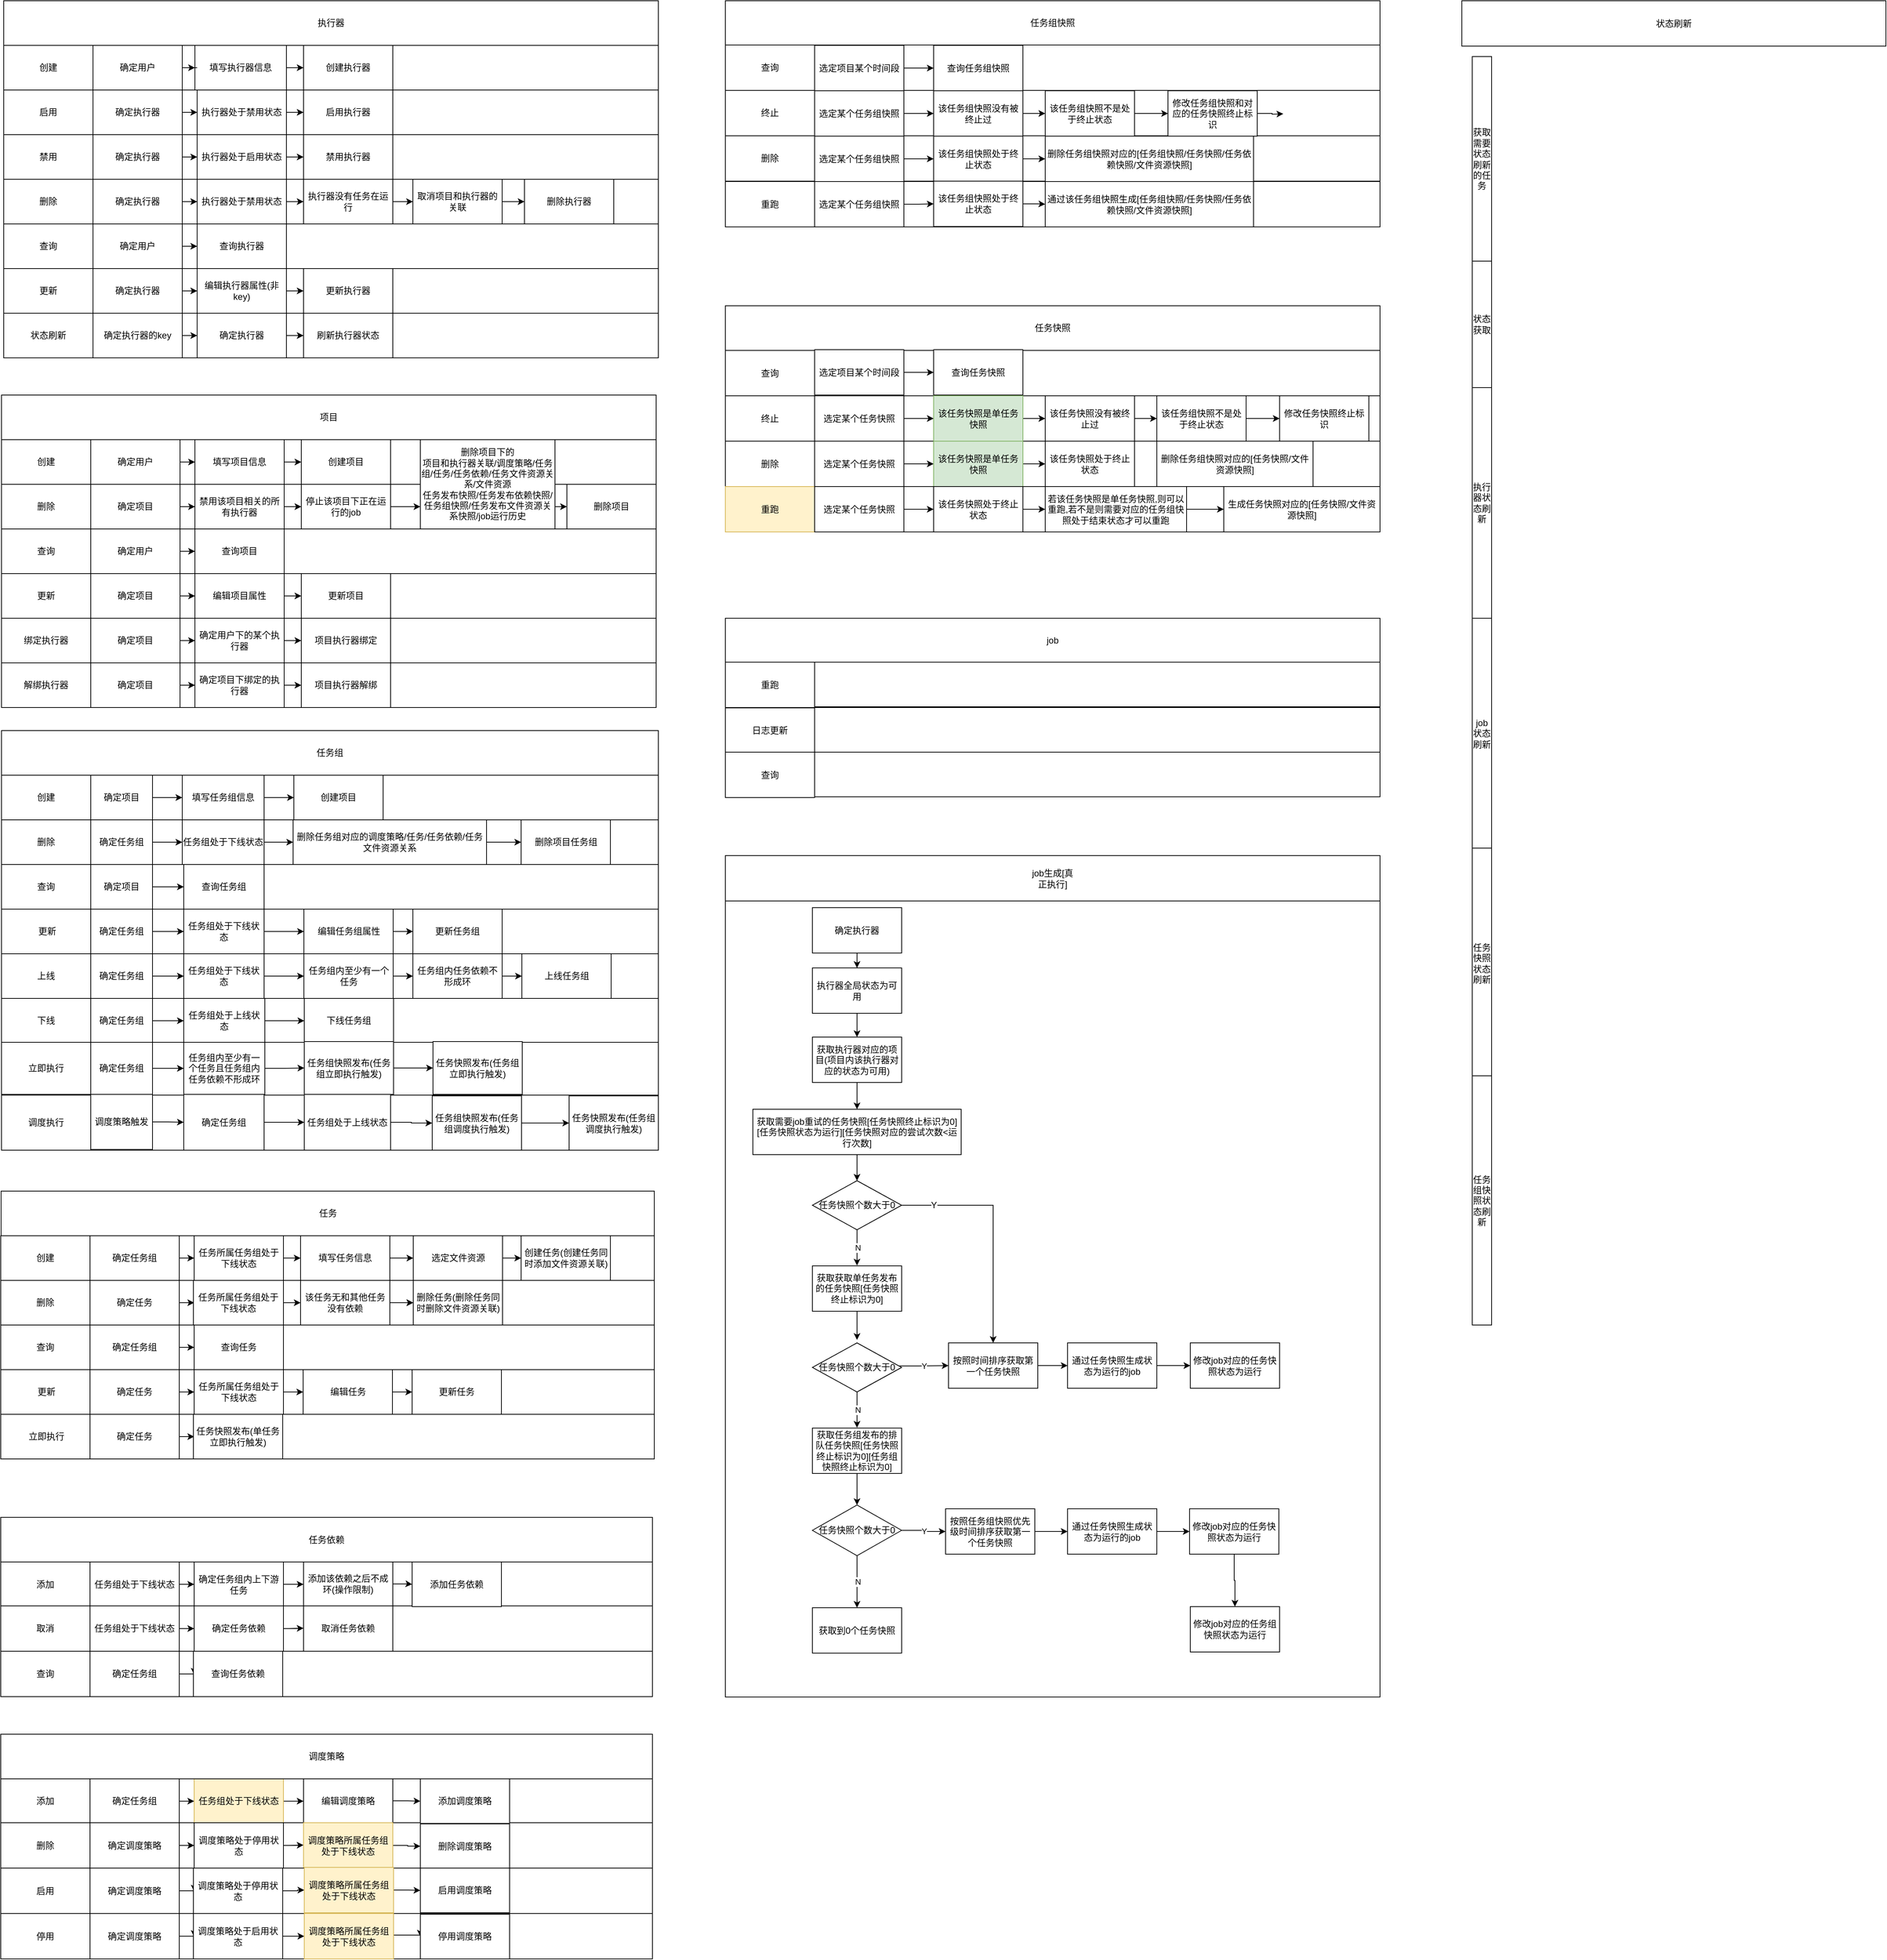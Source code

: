 <mxfile pages="1" version="11.2.8" type="github"><diagram id="QJy8FBquUg6471CI0mbo" name="Page-1"><mxGraphModel dx="2235" dy="1901" grid="1" gridSize="10" guides="1" tooltips="1" connect="1" arrows="1" fold="1" page="1" pageScale="1" pageWidth="827" pageHeight="1169" math="0" shadow="0"><root><mxCell id="0"/><mxCell id="1" parent="0"/><mxCell id="0YfJbAxWY2kfpbJMo5Ti-564" value="" style="rounded=0;whiteSpace=wrap;html=1;" parent="1" vertex="1"><mxGeometry x="920" y="750" width="880" height="1070" as="geometry"/></mxCell><mxCell id="0YfJbAxWY2kfpbJMo5Ti-34" value="" style="rounded=0;whiteSpace=wrap;html=1;" parent="1" vertex="1"><mxGeometry x="-50" y="-400" width="880" height="420" as="geometry"/></mxCell><mxCell id="0YfJbAxWY2kfpbJMo5Ti-8" value="创建" style="rounded=0;whiteSpace=wrap;html=1;" parent="1" vertex="1"><mxGeometry x="-50" y="-400" width="120" height="60" as="geometry"/></mxCell><mxCell id="0YfJbAxWY2kfpbJMo5Ti-10" value="启用" style="rounded=0;whiteSpace=wrap;html=1;" parent="1" vertex="1"><mxGeometry x="-50" y="-340" width="120" height="60" as="geometry"/></mxCell><mxCell id="0YfJbAxWY2kfpbJMo5Ti-15" value="删除" style="rounded=0;whiteSpace=wrap;html=1;" parent="1" vertex="1"><mxGeometry x="-50" y="-220" width="120" height="60" as="geometry"/></mxCell><mxCell id="0YfJbAxWY2kfpbJMo5Ti-26" value="执行器" style="rounded=0;whiteSpace=wrap;html=1;" parent="1" vertex="1"><mxGeometry x="-50" y="-460" width="880" height="60" as="geometry"/></mxCell><mxCell id="0YfJbAxWY2kfpbJMo5Ti-27" value="项目" style="rounded=0;whiteSpace=wrap;html=1;" parent="1" vertex="1"><mxGeometry x="-53" y="70" width="880" height="60" as="geometry"/></mxCell><mxCell id="0YfJbAxWY2kfpbJMo5Ti-28" value="任务组" style="rounded=0;whiteSpace=wrap;html=1;" parent="1" vertex="1"><mxGeometry x="-53" y="521" width="883" height="60" as="geometry"/></mxCell><mxCell id="0YfJbAxWY2kfpbJMo5Ti-35" value="状态刷新" style="rounded=0;whiteSpace=wrap;html=1;" parent="1" vertex="1"><mxGeometry x="-50" y="-40" width="120" height="60" as="geometry"/></mxCell><mxCell id="0YfJbAxWY2kfpbJMo5Ti-36" value="查询" style="rounded=0;whiteSpace=wrap;html=1;" parent="1" vertex="1"><mxGeometry x="-50" y="-160" width="120" height="60" as="geometry"/></mxCell><mxCell id="0YfJbAxWY2kfpbJMo5Ti-43" value="" style="rounded=0;whiteSpace=wrap;html=1;" parent="1" vertex="1"><mxGeometry x="70" y="-400" width="760" height="60" as="geometry"/></mxCell><mxCell id="0YfJbAxWY2kfpbJMo5Ti-45" style="edgeStyle=orthogonalEdgeStyle;rounded=0;orthogonalLoop=1;jettySize=auto;html=1;entryX=0;entryY=0.5;entryDx=0;entryDy=0;" parent="1" source="0YfJbAxWY2kfpbJMo5Ti-11" target="0YfJbAxWY2kfpbJMo5Ti-44" edge="1"><mxGeometry relative="1" as="geometry"/></mxCell><mxCell id="0YfJbAxWY2kfpbJMo5Ti-11" value="填写执行器信息" style="rounded=0;whiteSpace=wrap;html=1;" parent="1" vertex="1"><mxGeometry x="207" y="-400" width="123" height="60" as="geometry"/></mxCell><mxCell id="0YfJbAxWY2kfpbJMo5Ti-44" value="创建执行器" style="rounded=0;whiteSpace=wrap;html=1;" parent="1" vertex="1"><mxGeometry x="353" y="-400" width="120" height="60" as="geometry"/></mxCell><mxCell id="0YfJbAxWY2kfpbJMo5Ti-46" value="" style="rounded=0;whiteSpace=wrap;html=1;" parent="1" vertex="1"><mxGeometry x="70" y="-340" width="760" height="60" as="geometry"/></mxCell><mxCell id="0YfJbAxWY2kfpbJMo5Ti-69" style="edgeStyle=orthogonalEdgeStyle;rounded=0;orthogonalLoop=1;jettySize=auto;html=1;entryX=0;entryY=0.5;entryDx=0;entryDy=0;" parent="1" source="0YfJbAxWY2kfpbJMo5Ti-47" target="0YfJbAxWY2kfpbJMo5Ti-54" edge="1"><mxGeometry relative="1" as="geometry"/></mxCell><mxCell id="0YfJbAxWY2kfpbJMo5Ti-47" value="确定执行器" style="rounded=0;whiteSpace=wrap;html=1;" parent="1" vertex="1"><mxGeometry x="70" y="-340" width="120" height="60" as="geometry"/></mxCell><mxCell id="0YfJbAxWY2kfpbJMo5Ti-48" value="启用执行器" style="rounded=0;whiteSpace=wrap;html=1;" parent="1" vertex="1"><mxGeometry x="353" y="-340" width="120" height="60" as="geometry"/></mxCell><mxCell id="0YfJbAxWY2kfpbJMo5Ti-50" value="" style="rounded=0;whiteSpace=wrap;html=1;" parent="1" vertex="1"><mxGeometry x="70" y="-220" width="760" height="60" as="geometry"/></mxCell><mxCell id="0YfJbAxWY2kfpbJMo5Ti-57" style="edgeStyle=orthogonalEdgeStyle;rounded=0;orthogonalLoop=1;jettySize=auto;html=1;entryX=0;entryY=0.5;entryDx=0;entryDy=0;" parent="1" source="0YfJbAxWY2kfpbJMo5Ti-51" target="0YfJbAxWY2kfpbJMo5Ti-52" edge="1"><mxGeometry relative="1" as="geometry"/></mxCell><mxCell id="0YfJbAxWY2kfpbJMo5Ti-51" value="确定执行器" style="rounded=0;whiteSpace=wrap;html=1;" parent="1" vertex="1"><mxGeometry x="70" y="-220" width="120" height="60" as="geometry"/></mxCell><mxCell id="0YfJbAxWY2kfpbJMo5Ti-59" style="edgeStyle=orthogonalEdgeStyle;rounded=0;orthogonalLoop=1;jettySize=auto;html=1;entryX=0;entryY=0.5;entryDx=0;entryDy=0;" parent="1" source="0YfJbAxWY2kfpbJMo5Ti-52" target="0YfJbAxWY2kfpbJMo5Ti-58" edge="1"><mxGeometry relative="1" as="geometry"/></mxCell><mxCell id="0YfJbAxWY2kfpbJMo5Ti-52" value="执行器处于禁用状态" style="rounded=0;whiteSpace=wrap;html=1;" parent="1" vertex="1"><mxGeometry x="210" y="-220" width="120" height="60" as="geometry"/></mxCell><mxCell id="0YfJbAxWY2kfpbJMo5Ti-62" style="edgeStyle=orthogonalEdgeStyle;rounded=0;orthogonalLoop=1;jettySize=auto;html=1;entryX=0;entryY=0.5;entryDx=0;entryDy=0;" parent="1" source="0YfJbAxWY2kfpbJMo5Ti-53" target="0YfJbAxWY2kfpbJMo5Ti-60" edge="1"><mxGeometry relative="1" as="geometry"/></mxCell><mxCell id="0YfJbAxWY2kfpbJMo5Ti-53" value="取消项目和执行器的关联" style="rounded=0;whiteSpace=wrap;html=1;" parent="1" vertex="1"><mxGeometry x="500" y="-220" width="120" height="60" as="geometry"/></mxCell><mxCell id="0YfJbAxWY2kfpbJMo5Ti-70" style="edgeStyle=orthogonalEdgeStyle;rounded=0;orthogonalLoop=1;jettySize=auto;html=1;entryX=0;entryY=0.5;entryDx=0;entryDy=0;" parent="1" source="0YfJbAxWY2kfpbJMo5Ti-54" target="0YfJbAxWY2kfpbJMo5Ti-48" edge="1"><mxGeometry relative="1" as="geometry"/></mxCell><mxCell id="0YfJbAxWY2kfpbJMo5Ti-54" value="执行器处于禁用状态" style="rounded=0;whiteSpace=wrap;html=1;" parent="1" vertex="1"><mxGeometry x="210" y="-340" width="120" height="60" as="geometry"/></mxCell><mxCell id="0YfJbAxWY2kfpbJMo5Ti-61" style="edgeStyle=orthogonalEdgeStyle;rounded=0;orthogonalLoop=1;jettySize=auto;html=1;entryX=0;entryY=0.5;entryDx=0;entryDy=0;" parent="1" source="0YfJbAxWY2kfpbJMo5Ti-58" target="0YfJbAxWY2kfpbJMo5Ti-53" edge="1"><mxGeometry relative="1" as="geometry"/></mxCell><mxCell id="0YfJbAxWY2kfpbJMo5Ti-58" value="执行器没有任务在运行" style="rounded=0;whiteSpace=wrap;html=1;" parent="1" vertex="1"><mxGeometry x="353" y="-220" width="120" height="60" as="geometry"/></mxCell><mxCell id="0YfJbAxWY2kfpbJMo5Ti-60" value="删除执行器" style="rounded=0;whiteSpace=wrap;html=1;" parent="1" vertex="1"><mxGeometry x="650" y="-220" width="120" height="60" as="geometry"/></mxCell><mxCell id="0YfJbAxWY2kfpbJMo5Ti-63" value="" style="rounded=0;whiteSpace=wrap;html=1;" parent="1" vertex="1"><mxGeometry x="70" y="-160" width="760" height="60" as="geometry"/></mxCell><mxCell id="0YfJbAxWY2kfpbJMo5Ti-64" value="查询执行器" style="rounded=0;whiteSpace=wrap;html=1;" parent="1" vertex="1"><mxGeometry x="210" y="-160" width="120" height="60" as="geometry"/></mxCell><mxCell id="0YfJbAxWY2kfpbJMo5Ti-66" style="edgeStyle=orthogonalEdgeStyle;rounded=0;orthogonalLoop=1;jettySize=auto;html=1;entryX=0;entryY=0.5;entryDx=0;entryDy=0;" parent="1" source="0YfJbAxWY2kfpbJMo5Ti-65" target="0YfJbAxWY2kfpbJMo5Ti-64" edge="1"><mxGeometry relative="1" as="geometry"/></mxCell><mxCell id="0YfJbAxWY2kfpbJMo5Ti-65" value="确定用户" style="rounded=0;whiteSpace=wrap;html=1;" parent="1" vertex="1"><mxGeometry x="70" y="-160" width="120" height="60" as="geometry"/></mxCell><mxCell id="0YfJbAxWY2kfpbJMo5Ti-67" value="禁用" style="rounded=0;whiteSpace=wrap;html=1;" parent="1" vertex="1"><mxGeometry x="-50" y="-280" width="120" height="60" as="geometry"/></mxCell><mxCell id="0YfJbAxWY2kfpbJMo5Ti-68" value="" style="rounded=0;whiteSpace=wrap;html=1;" parent="1" vertex="1"><mxGeometry x="70" y="-280" width="760" height="60" as="geometry"/></mxCell><mxCell id="0YfJbAxWY2kfpbJMo5Ti-75" style="edgeStyle=orthogonalEdgeStyle;rounded=0;orthogonalLoop=1;jettySize=auto;html=1;entryX=0;entryY=0.5;entryDx=0;entryDy=0;" parent="1" source="0YfJbAxWY2kfpbJMo5Ti-71" target="0YfJbAxWY2kfpbJMo5Ti-72" edge="1"><mxGeometry relative="1" as="geometry"/></mxCell><mxCell id="0YfJbAxWY2kfpbJMo5Ti-71" value="确定执行器" style="rounded=0;whiteSpace=wrap;html=1;" parent="1" vertex="1"><mxGeometry x="70" y="-280" width="120" height="60" as="geometry"/></mxCell><mxCell id="0YfJbAxWY2kfpbJMo5Ti-74" style="edgeStyle=orthogonalEdgeStyle;rounded=0;orthogonalLoop=1;jettySize=auto;html=1;entryX=0;entryY=0.5;entryDx=0;entryDy=0;" parent="1" source="0YfJbAxWY2kfpbJMo5Ti-72" target="0YfJbAxWY2kfpbJMo5Ti-73" edge="1"><mxGeometry relative="1" as="geometry"/></mxCell><mxCell id="0YfJbAxWY2kfpbJMo5Ti-72" value="执行器处于启用状态" style="rounded=0;whiteSpace=wrap;html=1;" parent="1" vertex="1"><mxGeometry x="210" y="-280" width="120" height="60" as="geometry"/></mxCell><mxCell id="0YfJbAxWY2kfpbJMo5Ti-73" value="禁用执行器" style="rounded=0;whiteSpace=wrap;html=1;" parent="1" vertex="1"><mxGeometry x="353" y="-280" width="120" height="60" as="geometry"/></mxCell><mxCell id="0YfJbAxWY2kfpbJMo5Ti-76" value="更新" style="rounded=0;whiteSpace=wrap;html=1;" parent="1" vertex="1"><mxGeometry x="-50" y="-100" width="120" height="60" as="geometry"/></mxCell><mxCell id="0YfJbAxWY2kfpbJMo5Ti-77" value="" style="rounded=0;whiteSpace=wrap;html=1;" parent="1" vertex="1"><mxGeometry x="70" y="-100" width="760" height="60" as="geometry"/></mxCell><mxCell id="0YfJbAxWY2kfpbJMo5Ti-80" style="edgeStyle=orthogonalEdgeStyle;rounded=0;orthogonalLoop=1;jettySize=auto;html=1;entryX=0;entryY=0.5;entryDx=0;entryDy=0;" parent="1" source="0YfJbAxWY2kfpbJMo5Ti-78" target="0YfJbAxWY2kfpbJMo5Ti-79" edge="1"><mxGeometry relative="1" as="geometry"/></mxCell><mxCell id="0YfJbAxWY2kfpbJMo5Ti-78" value="确定执行器" style="rounded=0;whiteSpace=wrap;html=1;" parent="1" vertex="1"><mxGeometry x="70" y="-100" width="120" height="60" as="geometry"/></mxCell><mxCell id="0YfJbAxWY2kfpbJMo5Ti-82" style="edgeStyle=orthogonalEdgeStyle;rounded=0;orthogonalLoop=1;jettySize=auto;html=1;entryX=0;entryY=0.5;entryDx=0;entryDy=0;" parent="1" source="0YfJbAxWY2kfpbJMo5Ti-79" target="0YfJbAxWY2kfpbJMo5Ti-81" edge="1"><mxGeometry relative="1" as="geometry"/></mxCell><mxCell id="0YfJbAxWY2kfpbJMo5Ti-79" value="编辑执行器属性(非key)" style="rounded=0;whiteSpace=wrap;html=1;" parent="1" vertex="1"><mxGeometry x="210" y="-100" width="120" height="60" as="geometry"/></mxCell><mxCell id="0YfJbAxWY2kfpbJMo5Ti-81" value="更新执行器" style="rounded=0;whiteSpace=wrap;html=1;" parent="1" vertex="1"><mxGeometry x="353" y="-100" width="120" height="60" as="geometry"/></mxCell><mxCell id="0YfJbAxWY2kfpbJMo5Ti-83" value="" style="rounded=0;whiteSpace=wrap;html=1;" parent="1" vertex="1"><mxGeometry x="70" y="-40" width="760" height="60" as="geometry"/></mxCell><mxCell id="0YfJbAxWY2kfpbJMo5Ti-86" style="edgeStyle=orthogonalEdgeStyle;rounded=0;orthogonalLoop=1;jettySize=auto;html=1;entryX=0;entryY=0.5;entryDx=0;entryDy=0;" parent="1" source="0YfJbAxWY2kfpbJMo5Ti-84" target="0YfJbAxWY2kfpbJMo5Ti-85" edge="1"><mxGeometry relative="1" as="geometry"/></mxCell><mxCell id="0YfJbAxWY2kfpbJMo5Ti-84" value="确定执行器的key" style="rounded=0;whiteSpace=wrap;html=1;" parent="1" vertex="1"><mxGeometry x="70" y="-40" width="120" height="60" as="geometry"/></mxCell><mxCell id="0YfJbAxWY2kfpbJMo5Ti-88" style="edgeStyle=orthogonalEdgeStyle;rounded=0;orthogonalLoop=1;jettySize=auto;html=1;entryX=0;entryY=0.5;entryDx=0;entryDy=0;" parent="1" source="0YfJbAxWY2kfpbJMo5Ti-85" target="0YfJbAxWY2kfpbJMo5Ti-87" edge="1"><mxGeometry relative="1" as="geometry"/></mxCell><mxCell id="0YfJbAxWY2kfpbJMo5Ti-85" value="确定执行器" style="rounded=0;whiteSpace=wrap;html=1;" parent="1" vertex="1"><mxGeometry x="210" y="-40" width="120" height="60" as="geometry"/></mxCell><mxCell id="0YfJbAxWY2kfpbJMo5Ti-87" value="刷新执行器状态" style="rounded=0;whiteSpace=wrap;html=1;" parent="1" vertex="1"><mxGeometry x="353" y="-40" width="120" height="60" as="geometry"/></mxCell><mxCell id="0YfJbAxWY2kfpbJMo5Ti-89" value="" style="rounded=0;whiteSpace=wrap;html=1;" parent="1" vertex="1"><mxGeometry x="-53" y="130" width="880" height="360" as="geometry"/></mxCell><mxCell id="0YfJbAxWY2kfpbJMo5Ti-90" value="创建" style="rounded=0;whiteSpace=wrap;html=1;" parent="1" vertex="1"><mxGeometry x="-53" y="130" width="120" height="60" as="geometry"/></mxCell><mxCell id="0YfJbAxWY2kfpbJMo5Ti-92" value="&lt;div&gt;删除&lt;/div&gt;" style="rounded=0;whiteSpace=wrap;html=1;" parent="1" vertex="1"><mxGeometry x="-53" y="190" width="120" height="60" as="geometry"/></mxCell><mxCell id="0YfJbAxWY2kfpbJMo5Ti-94" value="查询" style="rounded=0;whiteSpace=wrap;html=1;" parent="1" vertex="1"><mxGeometry x="-53" y="250" width="120" height="60" as="geometry"/></mxCell><mxCell id="0YfJbAxWY2kfpbJMo5Ti-95" value="" style="rounded=0;whiteSpace=wrap;html=1;" parent="1" vertex="1"><mxGeometry x="67" y="130" width="760" height="60" as="geometry"/></mxCell><mxCell id="0YfJbAxWY2kfpbJMo5Ti-96" style="edgeStyle=orthogonalEdgeStyle;rounded=0;orthogonalLoop=1;jettySize=auto;html=1;entryX=0;entryY=0.5;entryDx=0;entryDy=0;" parent="1" source="0YfJbAxWY2kfpbJMo5Ti-97" target="0YfJbAxWY2kfpbJMo5Ti-98" edge="1"><mxGeometry relative="1" as="geometry"/></mxCell><mxCell id="0YfJbAxWY2kfpbJMo5Ti-97" value="填写项目信息" style="rounded=0;whiteSpace=wrap;html=1;" parent="1" vertex="1"><mxGeometry x="207" y="130" width="120" height="60" as="geometry"/></mxCell><mxCell id="0YfJbAxWY2kfpbJMo5Ti-98" value="创建项目" style="rounded=0;whiteSpace=wrap;html=1;" parent="1" vertex="1"><mxGeometry x="350" y="130" width="120" height="60" as="geometry"/></mxCell><mxCell id="0YfJbAxWY2kfpbJMo5Ti-103" value="" style="rounded=0;whiteSpace=wrap;html=1;" parent="1" vertex="1"><mxGeometry x="67" y="190" width="760" height="60" as="geometry"/></mxCell><mxCell id="0YfJbAxWY2kfpbJMo5Ti-104" style="edgeStyle=orthogonalEdgeStyle;rounded=0;orthogonalLoop=1;jettySize=auto;html=1;entryX=0;entryY=0.5;entryDx=0;entryDy=0;" parent="1" source="0YfJbAxWY2kfpbJMo5Ti-105" target="0YfJbAxWY2kfpbJMo5Ti-107" edge="1"><mxGeometry relative="1" as="geometry"/></mxCell><mxCell id="0YfJbAxWY2kfpbJMo5Ti-105" value="确定项目" style="rounded=0;whiteSpace=wrap;html=1;" parent="1" vertex="1"><mxGeometry x="67" y="190" width="120" height="60" as="geometry"/></mxCell><mxCell id="0YfJbAxWY2kfpbJMo5Ti-106" style="edgeStyle=orthogonalEdgeStyle;rounded=0;orthogonalLoop=1;jettySize=auto;html=1;entryX=0;entryY=0.5;entryDx=0;entryDy=0;" parent="1" source="0YfJbAxWY2kfpbJMo5Ti-107" target="0YfJbAxWY2kfpbJMo5Ti-113" edge="1"><mxGeometry relative="1" as="geometry"/></mxCell><mxCell id="0YfJbAxWY2kfpbJMo5Ti-107" value="禁用该项目相关的所有执行器" style="rounded=0;whiteSpace=wrap;html=1;" parent="1" vertex="1"><mxGeometry x="207" y="190" width="120" height="60" as="geometry"/></mxCell><mxCell id="0YfJbAxWY2kfpbJMo5Ti-108" style="edgeStyle=orthogonalEdgeStyle;rounded=0;orthogonalLoop=1;jettySize=auto;html=1;entryX=0;entryY=0.5;entryDx=0;entryDy=0;" parent="1" source="0YfJbAxWY2kfpbJMo5Ti-109" target="0YfJbAxWY2kfpbJMo5Ti-114" edge="1"><mxGeometry relative="1" as="geometry"/></mxCell><mxCell id="0YfJbAxWY2kfpbJMo5Ti-218" style="edgeStyle=orthogonalEdgeStyle;rounded=0;orthogonalLoop=1;jettySize=auto;html=1;entryX=0;entryY=0.75;entryDx=0;entryDy=0;" parent="1" source="0YfJbAxWY2kfpbJMo5Ti-113" target="0YfJbAxWY2kfpbJMo5Ti-109" edge="1"><mxGeometry relative="1" as="geometry"/></mxCell><mxCell id="0YfJbAxWY2kfpbJMo5Ti-113" value="停止该项目下正在运行的job" style="rounded=0;whiteSpace=wrap;html=1;" parent="1" vertex="1"><mxGeometry x="350" y="190" width="120" height="60" as="geometry"/></mxCell><mxCell id="0YfJbAxWY2kfpbJMo5Ti-114" value="删除项目" style="rounded=0;whiteSpace=wrap;html=1;" parent="1" vertex="1"><mxGeometry x="707" y="190" width="120" height="60" as="geometry"/></mxCell><mxCell id="0YfJbAxWY2kfpbJMo5Ti-115" value="" style="rounded=0;whiteSpace=wrap;html=1;" parent="1" vertex="1"><mxGeometry x="67" y="250" width="760" height="60" as="geometry"/></mxCell><mxCell id="0YfJbAxWY2kfpbJMo5Ti-116" value="查询项目" style="rounded=0;whiteSpace=wrap;html=1;" parent="1" vertex="1"><mxGeometry x="207" y="250" width="120" height="60" as="geometry"/></mxCell><mxCell id="0YfJbAxWY2kfpbJMo5Ti-117" style="edgeStyle=orthogonalEdgeStyle;rounded=0;orthogonalLoop=1;jettySize=auto;html=1;entryX=0;entryY=0.5;entryDx=0;entryDy=0;" parent="1" source="0YfJbAxWY2kfpbJMo5Ti-118" target="0YfJbAxWY2kfpbJMo5Ti-116" edge="1"><mxGeometry relative="1" as="geometry"/></mxCell><mxCell id="0YfJbAxWY2kfpbJMo5Ti-118" value="确定用户" style="rounded=0;whiteSpace=wrap;html=1;" parent="1" vertex="1"><mxGeometry x="67" y="250" width="120" height="60" as="geometry"/></mxCell><mxCell id="0YfJbAxWY2kfpbJMo5Ti-126" value="更新" style="rounded=0;whiteSpace=wrap;html=1;" parent="1" vertex="1"><mxGeometry x="-53" y="310" width="120" height="60" as="geometry"/></mxCell><mxCell id="0YfJbAxWY2kfpbJMo5Ti-127" value="" style="rounded=0;whiteSpace=wrap;html=1;" parent="1" vertex="1"><mxGeometry x="67" y="310" width="760" height="60" as="geometry"/></mxCell><mxCell id="0YfJbAxWY2kfpbJMo5Ti-128" style="edgeStyle=orthogonalEdgeStyle;rounded=0;orthogonalLoop=1;jettySize=auto;html=1;entryX=0;entryY=0.5;entryDx=0;entryDy=0;" parent="1" source="0YfJbAxWY2kfpbJMo5Ti-129" target="0YfJbAxWY2kfpbJMo5Ti-131" edge="1"><mxGeometry relative="1" as="geometry"/></mxCell><mxCell id="0YfJbAxWY2kfpbJMo5Ti-129" value="确定项目" style="rounded=0;whiteSpace=wrap;html=1;" parent="1" vertex="1"><mxGeometry x="67" y="310" width="120" height="60" as="geometry"/></mxCell><mxCell id="0YfJbAxWY2kfpbJMo5Ti-130" style="edgeStyle=orthogonalEdgeStyle;rounded=0;orthogonalLoop=1;jettySize=auto;html=1;entryX=0;entryY=0.5;entryDx=0;entryDy=0;" parent="1" source="0YfJbAxWY2kfpbJMo5Ti-131" target="0YfJbAxWY2kfpbJMo5Ti-132" edge="1"><mxGeometry relative="1" as="geometry"/></mxCell><mxCell id="0YfJbAxWY2kfpbJMo5Ti-131" value="编辑项目属性" style="rounded=0;whiteSpace=wrap;html=1;" parent="1" vertex="1"><mxGeometry x="207" y="310" width="120" height="60" as="geometry"/></mxCell><mxCell id="0YfJbAxWY2kfpbJMo5Ti-132" value="更新项目" style="rounded=0;whiteSpace=wrap;html=1;" parent="1" vertex="1"><mxGeometry x="350" y="310" width="120" height="60" as="geometry"/></mxCell><mxCell id="0YfJbAxWY2kfpbJMo5Ti-140" style="edgeStyle=orthogonalEdgeStyle;rounded=0;orthogonalLoop=1;jettySize=auto;html=1;entryX=0;entryY=0.5;entryDx=0;entryDy=0;" parent="1" source="0YfJbAxWY2kfpbJMo5Ti-139" target="0YfJbAxWY2kfpbJMo5Ti-11" edge="1"><mxGeometry relative="1" as="geometry"/></mxCell><mxCell id="0YfJbAxWY2kfpbJMo5Ti-139" value="确定用户" style="rounded=0;whiteSpace=wrap;html=1;" parent="1" vertex="1"><mxGeometry x="70" y="-400" width="120" height="60" as="geometry"/></mxCell><mxCell id="0YfJbAxWY2kfpbJMo5Ti-142" style="edgeStyle=orthogonalEdgeStyle;rounded=0;orthogonalLoop=1;jettySize=auto;html=1;entryX=0;entryY=0.5;entryDx=0;entryDy=0;" parent="1" source="0YfJbAxWY2kfpbJMo5Ti-141" target="0YfJbAxWY2kfpbJMo5Ti-97" edge="1"><mxGeometry relative="1" as="geometry"/></mxCell><mxCell id="0YfJbAxWY2kfpbJMo5Ti-141" value="确定用户" style="rounded=0;whiteSpace=wrap;html=1;" parent="1" vertex="1"><mxGeometry x="67" y="130" width="120" height="60" as="geometry"/></mxCell><mxCell id="0YfJbAxWY2kfpbJMo5Ti-143" value="" style="rounded=0;whiteSpace=wrap;html=1;" parent="1" vertex="1"><mxGeometry x="-53" y="581" width="883" height="499" as="geometry"/></mxCell><mxCell id="0YfJbAxWY2kfpbJMo5Ti-144" value="创建" style="rounded=0;whiteSpace=wrap;html=1;" parent="1" vertex="1"><mxGeometry x="-53" y="581" width="120" height="60" as="geometry"/></mxCell><mxCell id="0YfJbAxWY2kfpbJMo5Ti-145" value="&lt;div&gt;删除&lt;/div&gt;" style="rounded=0;whiteSpace=wrap;html=1;" parent="1" vertex="1"><mxGeometry x="-53" y="641" width="120" height="60" as="geometry"/></mxCell><mxCell id="0YfJbAxWY2kfpbJMo5Ti-146" value="查询" style="rounded=0;whiteSpace=wrap;html=1;" parent="1" vertex="1"><mxGeometry x="-53" y="701" width="120" height="60" as="geometry"/></mxCell><mxCell id="0YfJbAxWY2kfpbJMo5Ti-147" value="" style="rounded=0;whiteSpace=wrap;html=1;" parent="1" vertex="1"><mxGeometry x="67" y="581" width="763" height="60" as="geometry"/></mxCell><mxCell id="0YfJbAxWY2kfpbJMo5Ti-148" style="edgeStyle=orthogonalEdgeStyle;rounded=0;orthogonalLoop=1;jettySize=auto;html=1;entryX=0;entryY=0.5;entryDx=0;entryDy=0;" parent="1" source="0YfJbAxWY2kfpbJMo5Ti-149" target="0YfJbAxWY2kfpbJMo5Ti-150" edge="1"><mxGeometry relative="1" as="geometry"/></mxCell><mxCell id="0YfJbAxWY2kfpbJMo5Ti-149" value="填写任务组信息" style="rounded=0;whiteSpace=wrap;html=1;" parent="1" vertex="1"><mxGeometry x="190" y="581" width="110" height="60" as="geometry"/></mxCell><mxCell id="0YfJbAxWY2kfpbJMo5Ti-150" value="创建项目" style="rounded=0;whiteSpace=wrap;html=1;" parent="1" vertex="1"><mxGeometry x="340" y="581" width="120" height="60" as="geometry"/></mxCell><mxCell id="0YfJbAxWY2kfpbJMo5Ti-151" value="" style="rounded=0;whiteSpace=wrap;html=1;" parent="1" vertex="1"><mxGeometry x="67" y="641" width="763" height="60" as="geometry"/></mxCell><mxCell id="0YfJbAxWY2kfpbJMo5Ti-152" style="edgeStyle=orthogonalEdgeStyle;rounded=0;orthogonalLoop=1;jettySize=auto;html=1;entryX=0;entryY=0.5;entryDx=0;entryDy=0;" parent="1" source="0YfJbAxWY2kfpbJMo5Ti-153" target="0YfJbAxWY2kfpbJMo5Ti-155" edge="1"><mxGeometry relative="1" as="geometry"/></mxCell><mxCell id="0YfJbAxWY2kfpbJMo5Ti-153" value="确定任务组" style="rounded=0;whiteSpace=wrap;html=1;" parent="1" vertex="1"><mxGeometry x="67" y="641" width="83" height="60" as="geometry"/></mxCell><mxCell id="0YfJbAxWY2kfpbJMo5Ti-154" style="edgeStyle=orthogonalEdgeStyle;rounded=0;orthogonalLoop=1;jettySize=auto;html=1;entryX=0;entryY=0.5;entryDx=0;entryDy=0;" parent="1" source="0YfJbAxWY2kfpbJMo5Ti-155" target="0YfJbAxWY2kfpbJMo5Ti-159" edge="1"><mxGeometry relative="1" as="geometry"/></mxCell><mxCell id="0YfJbAxWY2kfpbJMo5Ti-155" value="任务组处于下线状态" style="rounded=0;whiteSpace=wrap;html=1;" parent="1" vertex="1"><mxGeometry x="190" y="641" width="110" height="60" as="geometry"/></mxCell><mxCell id="0YfJbAxWY2kfpbJMo5Ti-175" style="edgeStyle=orthogonalEdgeStyle;rounded=0;orthogonalLoop=1;jettySize=auto;html=1;entryX=0;entryY=0.5;entryDx=0;entryDy=0;" parent="1" source="0YfJbAxWY2kfpbJMo5Ti-159" target="0YfJbAxWY2kfpbJMo5Ti-160" edge="1"><mxGeometry relative="1" as="geometry"/></mxCell><mxCell id="0YfJbAxWY2kfpbJMo5Ti-159" value="删除任务组对应的调度策略/任务/任务依赖/任务文件资源关系" style="rounded=0;whiteSpace=wrap;html=1;" parent="1" vertex="1"><mxGeometry x="339" y="641" width="260" height="60" as="geometry"/></mxCell><mxCell id="0YfJbAxWY2kfpbJMo5Ti-160" value="删除项目任务组" style="rounded=0;whiteSpace=wrap;html=1;" parent="1" vertex="1"><mxGeometry x="645.5" y="641" width="120" height="60" as="geometry"/></mxCell><mxCell id="0YfJbAxWY2kfpbJMo5Ti-161" value="" style="rounded=0;whiteSpace=wrap;html=1;" parent="1" vertex="1"><mxGeometry x="67" y="701" width="763" height="60" as="geometry"/></mxCell><mxCell id="0YfJbAxWY2kfpbJMo5Ti-162" value="查询任务组" style="rounded=0;whiteSpace=wrap;html=1;" parent="1" vertex="1"><mxGeometry x="192" y="701" width="108" height="60" as="geometry"/></mxCell><mxCell id="0YfJbAxWY2kfpbJMo5Ti-163" style="edgeStyle=orthogonalEdgeStyle;rounded=0;orthogonalLoop=1;jettySize=auto;html=1;entryX=0;entryY=0.5;entryDx=0;entryDy=0;" parent="1" source="0YfJbAxWY2kfpbJMo5Ti-164" target="0YfJbAxWY2kfpbJMo5Ti-162" edge="1"><mxGeometry relative="1" as="geometry"/></mxCell><mxCell id="0YfJbAxWY2kfpbJMo5Ti-164" value="确定项目" style="rounded=0;whiteSpace=wrap;html=1;" parent="1" vertex="1"><mxGeometry x="67" y="701" width="83" height="60" as="geometry"/></mxCell><mxCell id="0YfJbAxWY2kfpbJMo5Ti-165" value="更新" style="rounded=0;whiteSpace=wrap;html=1;" parent="1" vertex="1"><mxGeometry x="-53" y="761" width="123" height="60" as="geometry"/></mxCell><mxCell id="0YfJbAxWY2kfpbJMo5Ti-166" value="" style="rounded=0;whiteSpace=wrap;html=1;" parent="1" vertex="1"><mxGeometry x="67" y="761" width="763" height="60" as="geometry"/></mxCell><mxCell id="0YfJbAxWY2kfpbJMo5Ti-177" style="edgeStyle=orthogonalEdgeStyle;rounded=0;orthogonalLoop=1;jettySize=auto;html=1;entryX=0;entryY=0.5;entryDx=0;entryDy=0;" parent="1" source="0YfJbAxWY2kfpbJMo5Ti-168" target="0YfJbAxWY2kfpbJMo5Ti-176" edge="1"><mxGeometry relative="1" as="geometry"/></mxCell><mxCell id="0YfJbAxWY2kfpbJMo5Ti-168" value="确定任务组" style="rounded=0;whiteSpace=wrap;html=1;" parent="1" vertex="1"><mxGeometry x="67" y="761" width="83" height="60" as="geometry"/></mxCell><mxCell id="0YfJbAxWY2kfpbJMo5Ti-169" style="edgeStyle=orthogonalEdgeStyle;rounded=0;orthogonalLoop=1;jettySize=auto;html=1;entryX=0;entryY=0.5;entryDx=0;entryDy=0;" parent="1" source="0YfJbAxWY2kfpbJMo5Ti-170" target="0YfJbAxWY2kfpbJMo5Ti-171" edge="1"><mxGeometry relative="1" as="geometry"/></mxCell><mxCell id="0YfJbAxWY2kfpbJMo5Ti-170" value="编辑任务组属性" style="rounded=0;whiteSpace=wrap;html=1;" parent="1" vertex="1"><mxGeometry x="353.5" y="761" width="120" height="60" as="geometry"/></mxCell><mxCell id="0YfJbAxWY2kfpbJMo5Ti-171" value="更新任务组" style="rounded=0;whiteSpace=wrap;html=1;" parent="1" vertex="1"><mxGeometry x="500" y="761" width="120" height="60" as="geometry"/></mxCell><mxCell id="0YfJbAxWY2kfpbJMo5Ti-172" style="edgeStyle=orthogonalEdgeStyle;rounded=0;orthogonalLoop=1;jettySize=auto;html=1;entryX=0;entryY=0.5;entryDx=0;entryDy=0;" parent="1" source="0YfJbAxWY2kfpbJMo5Ti-173" target="0YfJbAxWY2kfpbJMo5Ti-149" edge="1"><mxGeometry relative="1" as="geometry"/></mxCell><mxCell id="0YfJbAxWY2kfpbJMo5Ti-173" value="确定项目" style="rounded=0;whiteSpace=wrap;html=1;" parent="1" vertex="1"><mxGeometry x="67" y="581" width="83" height="60" as="geometry"/></mxCell><mxCell id="0YfJbAxWY2kfpbJMo5Ti-178" style="edgeStyle=orthogonalEdgeStyle;rounded=0;orthogonalLoop=1;jettySize=auto;html=1;entryX=0;entryY=0.5;entryDx=0;entryDy=0;" parent="1" source="0YfJbAxWY2kfpbJMo5Ti-176" target="0YfJbAxWY2kfpbJMo5Ti-170" edge="1"><mxGeometry relative="1" as="geometry"/></mxCell><mxCell id="0YfJbAxWY2kfpbJMo5Ti-176" value="任务组处于下线状态" style="rounded=0;whiteSpace=wrap;html=1;" parent="1" vertex="1"><mxGeometry x="192" y="761" width="108" height="60" as="geometry"/></mxCell><mxCell id="0YfJbAxWY2kfpbJMo5Ti-179" value="上线" style="rounded=0;whiteSpace=wrap;html=1;" parent="1" vertex="1"><mxGeometry x="-53" y="821" width="120" height="60" as="geometry"/></mxCell><mxCell id="0YfJbAxWY2kfpbJMo5Ti-180" value="" style="rounded=0;whiteSpace=wrap;html=1;" parent="1" vertex="1"><mxGeometry x="67" y="821" width="763" height="60" as="geometry"/></mxCell><mxCell id="0YfJbAxWY2kfpbJMo5Ti-194" style="edgeStyle=orthogonalEdgeStyle;rounded=0;orthogonalLoop=1;jettySize=auto;html=1;entryX=0;entryY=0.5;entryDx=0;entryDy=0;" parent="1" source="0YfJbAxWY2kfpbJMo5Ti-181" target="0YfJbAxWY2kfpbJMo5Ti-193" edge="1"><mxGeometry relative="1" as="geometry"/></mxCell><mxCell id="0YfJbAxWY2kfpbJMo5Ti-181" value="任务组内至少有一个任务" style="rounded=0;whiteSpace=wrap;html=1;" parent="1" vertex="1"><mxGeometry x="353.5" y="821" width="120" height="60" as="geometry"/></mxCell><mxCell id="0YfJbAxWY2kfpbJMo5Ti-198" style="edgeStyle=orthogonalEdgeStyle;rounded=0;orthogonalLoop=1;jettySize=auto;html=1;entryX=0;entryY=0.5;entryDx=0;entryDy=0;" parent="1" source="0YfJbAxWY2kfpbJMo5Ti-183" target="0YfJbAxWY2kfpbJMo5Ti-197" edge="1"><mxGeometry relative="1" as="geometry"/></mxCell><mxCell id="0YfJbAxWY2kfpbJMo5Ti-183" value="确定任务组" style="rounded=0;whiteSpace=wrap;html=1;" parent="1" vertex="1"><mxGeometry x="67" y="821" width="83" height="60" as="geometry"/></mxCell><mxCell id="0YfJbAxWY2kfpbJMo5Ti-184" value="下线" style="rounded=0;whiteSpace=wrap;html=1;" parent="1" vertex="1"><mxGeometry x="-53" y="881" width="120" height="60" as="geometry"/></mxCell><mxCell id="0YfJbAxWY2kfpbJMo5Ti-185" value="" style="rounded=0;whiteSpace=wrap;html=1;" parent="1" vertex="1"><mxGeometry x="67" y="881" width="763" height="59" as="geometry"/></mxCell><mxCell id="0YfJbAxWY2kfpbJMo5Ti-186" style="edgeStyle=orthogonalEdgeStyle;rounded=0;orthogonalLoop=1;jettySize=auto;html=1;entryX=0;entryY=0.5;entryDx=0;entryDy=0;" parent="1" source="0YfJbAxWY2kfpbJMo5Ti-187" target="0YfJbAxWY2kfpbJMo5Ti-192" edge="1"><mxGeometry relative="1" as="geometry"/></mxCell><mxCell id="0YfJbAxWY2kfpbJMo5Ti-187" value="确定任务组" style="rounded=0;whiteSpace=wrap;html=1;" parent="1" vertex="1"><mxGeometry x="67" y="881" width="83" height="60" as="geometry"/></mxCell><mxCell id="0YfJbAxWY2kfpbJMo5Ti-188" style="edgeStyle=orthogonalEdgeStyle;rounded=0;orthogonalLoop=1;jettySize=auto;html=1;entryX=0;entryY=0.5;entryDx=0;entryDy=0;" parent="1" edge="1"><mxGeometry relative="1" as="geometry"><mxPoint x="473.5" y="839" as="sourcePoint"/></mxGeometry></mxCell><mxCell id="0YfJbAxWY2kfpbJMo5Ti-191" style="edgeStyle=orthogonalEdgeStyle;rounded=0;orthogonalLoop=1;jettySize=auto;html=1;entryX=0;entryY=0.5;entryDx=0;entryDy=0;" parent="1" source="0YfJbAxWY2kfpbJMo5Ti-192" edge="1"><mxGeometry relative="1" as="geometry"><mxPoint x="354" y="911" as="targetPoint"/></mxGeometry></mxCell><mxCell id="0YfJbAxWY2kfpbJMo5Ti-192" value="任务组处于上线状态" style="rounded=0;whiteSpace=wrap;html=1;" parent="1" vertex="1"><mxGeometry x="192" y="881" width="109" height="60" as="geometry"/></mxCell><mxCell id="0YfJbAxWY2kfpbJMo5Ti-196" style="edgeStyle=orthogonalEdgeStyle;rounded=0;orthogonalLoop=1;jettySize=auto;html=1;entryX=0;entryY=0.5;entryDx=0;entryDy=0;" parent="1" source="0YfJbAxWY2kfpbJMo5Ti-193" target="0YfJbAxWY2kfpbJMo5Ti-195" edge="1"><mxGeometry relative="1" as="geometry"/></mxCell><mxCell id="0YfJbAxWY2kfpbJMo5Ti-193" value="任务组内任务依赖不形成环" style="rounded=0;whiteSpace=wrap;html=1;" parent="1" vertex="1"><mxGeometry x="500" y="821" width="120" height="60" as="geometry"/></mxCell><mxCell id="0YfJbAxWY2kfpbJMo5Ti-195" value="上线任务组" style="rounded=0;whiteSpace=wrap;html=1;" parent="1" vertex="1"><mxGeometry x="646.5" y="821" width="120" height="60" as="geometry"/></mxCell><mxCell id="0YfJbAxWY2kfpbJMo5Ti-199" style="edgeStyle=orthogonalEdgeStyle;rounded=0;orthogonalLoop=1;jettySize=auto;html=1;entryX=0;entryY=0.5;entryDx=0;entryDy=0;" parent="1" source="0YfJbAxWY2kfpbJMo5Ti-197" target="0YfJbAxWY2kfpbJMo5Ti-181" edge="1"><mxGeometry relative="1" as="geometry"/></mxCell><mxCell id="0YfJbAxWY2kfpbJMo5Ti-197" value="任务组处于下线状态" style="rounded=0;whiteSpace=wrap;html=1;" parent="1" vertex="1"><mxGeometry x="192" y="821" width="108" height="60" as="geometry"/></mxCell><mxCell id="0YfJbAxWY2kfpbJMo5Ti-200" value="下线任务组" style="rounded=0;whiteSpace=wrap;html=1;" parent="1" vertex="1"><mxGeometry x="354" y="881" width="120" height="59" as="geometry"/></mxCell><mxCell id="0YfJbAxWY2kfpbJMo5Ti-202" value="绑定执行器" style="rounded=0;whiteSpace=wrap;html=1;" parent="1" vertex="1"><mxGeometry x="-53" y="370" width="120" height="60" as="geometry"/></mxCell><mxCell id="0YfJbAxWY2kfpbJMo5Ti-203" value="" style="rounded=0;whiteSpace=wrap;html=1;" parent="1" vertex="1"><mxGeometry x="67" y="370" width="760" height="60" as="geometry"/></mxCell><mxCell id="0YfJbAxWY2kfpbJMo5Ti-204" style="edgeStyle=orthogonalEdgeStyle;rounded=0;orthogonalLoop=1;jettySize=auto;html=1;entryX=0;entryY=0.5;entryDx=0;entryDy=0;" parent="1" source="0YfJbAxWY2kfpbJMo5Ti-205" target="0YfJbAxWY2kfpbJMo5Ti-207" edge="1"><mxGeometry relative="1" as="geometry"/></mxCell><mxCell id="0YfJbAxWY2kfpbJMo5Ti-205" value="确定项目" style="rounded=0;whiteSpace=wrap;html=1;" parent="1" vertex="1"><mxGeometry x="67" y="370" width="120" height="60" as="geometry"/></mxCell><mxCell id="0YfJbAxWY2kfpbJMo5Ti-206" style="edgeStyle=orthogonalEdgeStyle;rounded=0;orthogonalLoop=1;jettySize=auto;html=1;entryX=0;entryY=0.5;entryDx=0;entryDy=0;" parent="1" source="0YfJbAxWY2kfpbJMo5Ti-207" target="0YfJbAxWY2kfpbJMo5Ti-208" edge="1"><mxGeometry relative="1" as="geometry"/></mxCell><mxCell id="0YfJbAxWY2kfpbJMo5Ti-207" value="确定用户下的某个执行器" style="rounded=0;whiteSpace=wrap;html=1;" parent="1" vertex="1"><mxGeometry x="207" y="370" width="120" height="60" as="geometry"/></mxCell><mxCell id="0YfJbAxWY2kfpbJMo5Ti-208" value="项目执行器绑定" style="rounded=0;whiteSpace=wrap;html=1;" parent="1" vertex="1"><mxGeometry x="350" y="370" width="120" height="60" as="geometry"/></mxCell><mxCell id="0YfJbAxWY2kfpbJMo5Ti-209" value="解绑执行器" style="rounded=0;whiteSpace=wrap;html=1;" parent="1" vertex="1"><mxGeometry x="-53" y="430" width="120" height="60" as="geometry"/></mxCell><mxCell id="0YfJbAxWY2kfpbJMo5Ti-210" value="" style="rounded=0;whiteSpace=wrap;html=1;" parent="1" vertex="1"><mxGeometry x="67" y="430" width="760" height="60" as="geometry"/></mxCell><mxCell id="0YfJbAxWY2kfpbJMo5Ti-211" style="edgeStyle=orthogonalEdgeStyle;rounded=0;orthogonalLoop=1;jettySize=auto;html=1;entryX=0;entryY=0.5;entryDx=0;entryDy=0;" parent="1" source="0YfJbAxWY2kfpbJMo5Ti-212" target="0YfJbAxWY2kfpbJMo5Ti-214" edge="1"><mxGeometry relative="1" as="geometry"/></mxCell><mxCell id="0YfJbAxWY2kfpbJMo5Ti-212" value="确定项目" style="rounded=0;whiteSpace=wrap;html=1;" parent="1" vertex="1"><mxGeometry x="67" y="430" width="120" height="60" as="geometry"/></mxCell><mxCell id="0YfJbAxWY2kfpbJMo5Ti-213" style="edgeStyle=orthogonalEdgeStyle;rounded=0;orthogonalLoop=1;jettySize=auto;html=1;entryX=0;entryY=0.5;entryDx=0;entryDy=0;" parent="1" source="0YfJbAxWY2kfpbJMo5Ti-214" target="0YfJbAxWY2kfpbJMo5Ti-215" edge="1"><mxGeometry relative="1" as="geometry"/></mxCell><mxCell id="0YfJbAxWY2kfpbJMo5Ti-214" value="确定项目下绑定的执行器" style="rounded=0;whiteSpace=wrap;html=1;" parent="1" vertex="1"><mxGeometry x="207" y="430" width="120" height="60" as="geometry"/></mxCell><mxCell id="0YfJbAxWY2kfpbJMo5Ti-215" value="项目执行器解绑" style="rounded=0;whiteSpace=wrap;html=1;" parent="1" vertex="1"><mxGeometry x="350" y="430" width="120" height="60" as="geometry"/></mxCell><mxCell id="0YfJbAxWY2kfpbJMo5Ti-217" style="edgeStyle=orthogonalEdgeStyle;rounded=0;orthogonalLoop=1;jettySize=auto;html=1;entryX=0;entryY=0.5;entryDx=0;entryDy=0;" parent="1" source="0YfJbAxWY2kfpbJMo5Ti-109" target="0YfJbAxWY2kfpbJMo5Ti-114" edge="1"><mxGeometry relative="1" as="geometry"><Array as="points"><mxPoint x="691" y="220"/><mxPoint x="691" y="220"/></Array></mxGeometry></mxCell><mxCell id="0YfJbAxWY2kfpbJMo5Ti-109" value="&lt;div&gt;删除项目下的&lt;/div&gt;&lt;div&gt;项目和执行器关联/调度策略/任务组/任务/任务依赖/任务文件资源关系/文件资源&lt;/div&gt;&lt;div&gt;任务发布快照/任务发布依赖快照/任务组快照/任务发布文件资源关系快照/job运行历史&lt;/div&gt;" style="rounded=0;whiteSpace=wrap;html=1;" parent="1" vertex="1"><mxGeometry x="510" y="130" width="181" height="120" as="geometry"/></mxCell><mxCell id="0YfJbAxWY2kfpbJMo5Ti-219" value="任务" style="rounded=0;whiteSpace=wrap;html=1;" parent="1" vertex="1"><mxGeometry x="-53.5" y="1140" width="878" height="60" as="geometry"/></mxCell><mxCell id="0YfJbAxWY2kfpbJMo5Ti-220" value="" style="rounded=0;whiteSpace=wrap;html=1;" parent="1" vertex="1"><mxGeometry x="-53.5" y="1200" width="878" height="300" as="geometry"/></mxCell><mxCell id="0YfJbAxWY2kfpbJMo5Ti-221" value="创建" style="rounded=0;whiteSpace=wrap;html=1;" parent="1" vertex="1"><mxGeometry x="-54" y="1200" width="120" height="60" as="geometry"/></mxCell><mxCell id="0YfJbAxWY2kfpbJMo5Ti-222" value="&lt;div&gt;删除&lt;/div&gt;" style="rounded=0;whiteSpace=wrap;html=1;" parent="1" vertex="1"><mxGeometry x="-54" y="1260" width="120" height="60" as="geometry"/></mxCell><mxCell id="0YfJbAxWY2kfpbJMo5Ti-223" value="查询" style="rounded=0;whiteSpace=wrap;html=1;" parent="1" vertex="1"><mxGeometry x="-54" y="1320" width="120" height="60" as="geometry"/></mxCell><mxCell id="0YfJbAxWY2kfpbJMo5Ti-224" value="" style="rounded=0;whiteSpace=wrap;html=1;" parent="1" vertex="1"><mxGeometry x="66.5" y="1200" width="758" height="60" as="geometry"/></mxCell><mxCell id="0YfJbAxWY2kfpbJMo5Ti-270" style="edgeStyle=orthogonalEdgeStyle;rounded=0;orthogonalLoop=1;jettySize=auto;html=1;entryX=0;entryY=0.5;entryDx=0;entryDy=0;" parent="1" source="0YfJbAxWY2kfpbJMo5Ti-226" target="0YfJbAxWY2kfpbJMo5Ti-269" edge="1"><mxGeometry relative="1" as="geometry"/></mxCell><mxCell id="0YfJbAxWY2kfpbJMo5Ti-226" value="任务所属任务组处于下线状态" style="rounded=0;whiteSpace=wrap;html=1;" parent="1" vertex="1"><mxGeometry x="206" y="1200" width="120" height="60" as="geometry"/></mxCell><mxCell id="0YfJbAxWY2kfpbJMo5Ti-227" value="创建任务(创建任务同时添加文件资源关联)" style="rounded=0;whiteSpace=wrap;html=1;" parent="1" vertex="1"><mxGeometry x="645.5" y="1200" width="120" height="60" as="geometry"/></mxCell><mxCell id="0YfJbAxWY2kfpbJMo5Ti-228" value="" style="rounded=0;whiteSpace=wrap;html=1;" parent="1" vertex="1"><mxGeometry x="66.5" y="1260" width="758" height="60" as="geometry"/></mxCell><mxCell id="0YfJbAxWY2kfpbJMo5Ti-229" style="edgeStyle=orthogonalEdgeStyle;rounded=0;orthogonalLoop=1;jettySize=auto;html=1;entryX=0;entryY=0.5;entryDx=0;entryDy=0;" parent="1" source="0YfJbAxWY2kfpbJMo5Ti-230" edge="1"><mxGeometry relative="1" as="geometry"><mxPoint x="206" y="1290" as="targetPoint"/></mxGeometry></mxCell><mxCell id="0YfJbAxWY2kfpbJMo5Ti-230" value="确定任务" style="rounded=0;whiteSpace=wrap;html=1;" parent="1" vertex="1"><mxGeometry x="66" y="1260" width="120" height="60" as="geometry"/></mxCell><mxCell id="0YfJbAxWY2kfpbJMo5Ti-283" style="edgeStyle=orthogonalEdgeStyle;rounded=0;orthogonalLoop=1;jettySize=auto;html=1;entryX=0;entryY=0.5;entryDx=0;entryDy=0;" parent="1" source="0YfJbAxWY2kfpbJMo5Ti-235" edge="1"><mxGeometry relative="1" as="geometry"><mxPoint x="500.5" y="1290" as="targetPoint"/></mxGeometry></mxCell><mxCell id="0YfJbAxWY2kfpbJMo5Ti-234" value="&lt;span style=&quot;white-space: normal&quot;&gt;任务所属任务组处于下线状态&lt;/span&gt;" style="rounded=0;whiteSpace=wrap;html=1;" parent="1" vertex="1"><mxGeometry x="205" y="1260" width="121" height="60" as="geometry"/></mxCell><mxCell id="0YfJbAxWY2kfpbJMo5Ti-286" style="edgeStyle=orthogonalEdgeStyle;rounded=0;orthogonalLoop=1;jettySize=auto;html=1;entryX=0;entryY=0.5;entryDx=0;entryDy=0;" parent="1" source="0YfJbAxWY2kfpbJMo5Ti-235" target="0YfJbAxWY2kfpbJMo5Ti-285" edge="1"><mxGeometry relative="1" as="geometry"/></mxCell><mxCell id="0YfJbAxWY2kfpbJMo5Ti-236" value="" style="rounded=0;whiteSpace=wrap;html=1;" parent="1" vertex="1"><mxGeometry x="66.5" y="1320" width="758" height="60" as="geometry"/></mxCell><mxCell id="0YfJbAxWY2kfpbJMo5Ti-237" value="查询任务" style="rounded=0;whiteSpace=wrap;html=1;" parent="1" vertex="1"><mxGeometry x="206" y="1320" width="120" height="60" as="geometry"/></mxCell><mxCell id="0YfJbAxWY2kfpbJMo5Ti-238" style="edgeStyle=orthogonalEdgeStyle;rounded=0;orthogonalLoop=1;jettySize=auto;html=1;entryX=0;entryY=0.5;entryDx=0;entryDy=0;" parent="1" source="0YfJbAxWY2kfpbJMo5Ti-239" target="0YfJbAxWY2kfpbJMo5Ti-237" edge="1"><mxGeometry relative="1" as="geometry"/></mxCell><mxCell id="0YfJbAxWY2kfpbJMo5Ti-239" value="确定任务组" style="rounded=0;whiteSpace=wrap;html=1;" parent="1" vertex="1"><mxGeometry x="66" y="1320" width="120" height="60" as="geometry"/></mxCell><mxCell id="0YfJbAxWY2kfpbJMo5Ti-240" value="更新" style="rounded=0;whiteSpace=wrap;html=1;" parent="1" vertex="1"><mxGeometry x="-54" y="1380" width="123" height="60" as="geometry"/></mxCell><mxCell id="0YfJbAxWY2kfpbJMo5Ti-241" value="" style="rounded=0;whiteSpace=wrap;html=1;" parent="1" vertex="1"><mxGeometry x="66.5" y="1380" width="758" height="60" as="geometry"/></mxCell><mxCell id="0YfJbAxWY2kfpbJMo5Ti-242" style="edgeStyle=orthogonalEdgeStyle;rounded=0;orthogonalLoop=1;jettySize=auto;html=1;entryX=0;entryY=0.5;entryDx=0;entryDy=0;" parent="1" source="0YfJbAxWY2kfpbJMo5Ti-243" target="0YfJbAxWY2kfpbJMo5Ti-250" edge="1"><mxGeometry relative="1" as="geometry"/></mxCell><mxCell id="0YfJbAxWY2kfpbJMo5Ti-243" value="确定任务" style="rounded=0;whiteSpace=wrap;html=1;" parent="1" vertex="1"><mxGeometry x="66" y="1380" width="120" height="60" as="geometry"/></mxCell><mxCell id="0YfJbAxWY2kfpbJMo5Ti-244" style="edgeStyle=orthogonalEdgeStyle;rounded=0;orthogonalLoop=1;jettySize=auto;html=1;entryX=0;entryY=0.5;entryDx=0;entryDy=0;" parent="1" source="0YfJbAxWY2kfpbJMo5Ti-245" target="0YfJbAxWY2kfpbJMo5Ti-246" edge="1"><mxGeometry relative="1" as="geometry"/></mxCell><mxCell id="0YfJbAxWY2kfpbJMo5Ti-245" value="编辑任务" style="rounded=0;whiteSpace=wrap;html=1;" parent="1" vertex="1"><mxGeometry x="352.5" y="1380" width="120" height="60" as="geometry"/></mxCell><mxCell id="0YfJbAxWY2kfpbJMo5Ti-246" value="更新任务" style="rounded=0;whiteSpace=wrap;html=1;" parent="1" vertex="1"><mxGeometry x="499" y="1380" width="120" height="60" as="geometry"/></mxCell><mxCell id="0YfJbAxWY2kfpbJMo5Ti-247" style="edgeStyle=orthogonalEdgeStyle;rounded=0;orthogonalLoop=1;jettySize=auto;html=1;entryX=0;entryY=0.5;entryDx=0;entryDy=0;" parent="1" source="0YfJbAxWY2kfpbJMo5Ti-248" target="0YfJbAxWY2kfpbJMo5Ti-226" edge="1"><mxGeometry relative="1" as="geometry"/></mxCell><mxCell id="0YfJbAxWY2kfpbJMo5Ti-248" value="确定任务组" style="rounded=0;whiteSpace=wrap;html=1;" parent="1" vertex="1"><mxGeometry x="66" y="1200" width="120" height="60" as="geometry"/></mxCell><mxCell id="0YfJbAxWY2kfpbJMo5Ti-249" style="edgeStyle=orthogonalEdgeStyle;rounded=0;orthogonalLoop=1;jettySize=auto;html=1;entryX=0;entryY=0.5;entryDx=0;entryDy=0;" parent="1" source="0YfJbAxWY2kfpbJMo5Ti-250" target="0YfJbAxWY2kfpbJMo5Ti-245" edge="1"><mxGeometry relative="1" as="geometry"/></mxCell><mxCell id="0YfJbAxWY2kfpbJMo5Ti-250" value="任务所属任务组处于下线状态" style="rounded=0;whiteSpace=wrap;html=1;" parent="1" vertex="1"><mxGeometry x="206" y="1380" width="120" height="60" as="geometry"/></mxCell><mxCell id="0YfJbAxWY2kfpbJMo5Ti-280" style="edgeStyle=orthogonalEdgeStyle;rounded=0;orthogonalLoop=1;jettySize=auto;html=1;entryX=0;entryY=0.5;entryDx=0;entryDy=0;" parent="1" source="0YfJbAxWY2kfpbJMo5Ti-269" target="0YfJbAxWY2kfpbJMo5Ti-279" edge="1"><mxGeometry relative="1" as="geometry"/></mxCell><mxCell id="0YfJbAxWY2kfpbJMo5Ti-269" value="填写任务信息" style="rounded=0;whiteSpace=wrap;html=1;" parent="1" vertex="1"><mxGeometry x="349" y="1200" width="120" height="60" as="geometry"/></mxCell><mxCell id="0YfJbAxWY2kfpbJMo5Ti-281" style="edgeStyle=orthogonalEdgeStyle;rounded=0;orthogonalLoop=1;jettySize=auto;html=1;entryX=0;entryY=0.5;entryDx=0;entryDy=0;" parent="1" source="0YfJbAxWY2kfpbJMo5Ti-279" target="0YfJbAxWY2kfpbJMo5Ti-227" edge="1"><mxGeometry relative="1" as="geometry"/></mxCell><mxCell id="0YfJbAxWY2kfpbJMo5Ti-279" value="选定文件资源" style="rounded=0;whiteSpace=wrap;html=1;" parent="1" vertex="1"><mxGeometry x="500.5" y="1200" width="120" height="60" as="geometry"/></mxCell><mxCell id="0YfJbAxWY2kfpbJMo5Ti-285" value="删除任务(删除任务同时删除文件资源关联)" style="rounded=0;whiteSpace=wrap;html=1;" parent="1" vertex="1"><mxGeometry x="500.5" y="1260" width="120" height="60" as="geometry"/></mxCell><mxCell id="0YfJbAxWY2kfpbJMo5Ti-288" value="添加" style="rounded=0;whiteSpace=wrap;html=1;" parent="1" vertex="1"><mxGeometry x="-54" y="1638.5" width="120" height="60" as="geometry"/></mxCell><mxCell id="0YfJbAxWY2kfpbJMo5Ti-289" value="" style="rounded=0;whiteSpace=wrap;html=1;" parent="1" vertex="1"><mxGeometry x="66" y="1638.5" width="756" height="59" as="geometry"/></mxCell><mxCell id="0YfJbAxWY2kfpbJMo5Ti-290" style="edgeStyle=orthogonalEdgeStyle;rounded=0;orthogonalLoop=1;jettySize=auto;html=1;entryX=0;entryY=0.5;entryDx=0;entryDy=0;" parent="1" source="0YfJbAxWY2kfpbJMo5Ti-291" target="0YfJbAxWY2kfpbJMo5Ti-293" edge="1"><mxGeometry relative="1" as="geometry"/></mxCell><mxCell id="0YfJbAxWY2kfpbJMo5Ti-291" value="任务组处于下线状态" style="rounded=0;whiteSpace=wrap;html=1;" parent="1" vertex="1"><mxGeometry x="66" y="1638.5" width="120" height="60" as="geometry"/></mxCell><mxCell id="0YfJbAxWY2kfpbJMo5Ti-292" style="edgeStyle=orthogonalEdgeStyle;rounded=0;orthogonalLoop=1;jettySize=auto;html=1;entryX=0;entryY=0.5;entryDx=0;entryDy=0;" parent="1" source="0YfJbAxWY2kfpbJMo5Ti-293" edge="1"><mxGeometry relative="1" as="geometry"><mxPoint x="353" y="1668.5" as="targetPoint"/></mxGeometry></mxCell><mxCell id="0YfJbAxWY2kfpbJMo5Ti-293" value="确定任务组内上下游任务" style="rounded=0;whiteSpace=wrap;html=1;" parent="1" vertex="1"><mxGeometry x="206" y="1638.5" width="120" height="60" as="geometry"/></mxCell><mxCell id="0YfJbAxWY2kfpbJMo5Ti-304" style="edgeStyle=orthogonalEdgeStyle;rounded=0;orthogonalLoop=1;jettySize=auto;html=1;entryX=0;entryY=0.5;entryDx=0;entryDy=0;" parent="1" source="0YfJbAxWY2kfpbJMo5Ti-294" target="0YfJbAxWY2kfpbJMo5Ti-302" edge="1"><mxGeometry relative="1" as="geometry"/></mxCell><mxCell id="0YfJbAxWY2kfpbJMo5Ti-294" value="添加该依赖之后不成环(操作限制)" style="rounded=0;whiteSpace=wrap;html=1;" parent="1" vertex="1"><mxGeometry x="353" y="1638.5" width="120" height="59" as="geometry"/></mxCell><mxCell id="0YfJbAxWY2kfpbJMo5Ti-295" value="取消" style="rounded=0;whiteSpace=wrap;html=1;" parent="1" vertex="1"><mxGeometry x="-54" y="1697.5" width="120" height="61" as="geometry"/></mxCell><mxCell id="0YfJbAxWY2kfpbJMo5Ti-296" value="" style="rounded=0;whiteSpace=wrap;html=1;" parent="1" vertex="1"><mxGeometry x="66" y="1697.5" width="756" height="61" as="geometry"/></mxCell><mxCell id="0YfJbAxWY2kfpbJMo5Ti-297" style="edgeStyle=orthogonalEdgeStyle;rounded=0;orthogonalLoop=1;jettySize=auto;html=1;entryX=0;entryY=0.5;entryDx=0;entryDy=0;" parent="1" source="0YfJbAxWY2kfpbJMo5Ti-298" target="0YfJbAxWY2kfpbJMo5Ti-300" edge="1"><mxGeometry relative="1" as="geometry"/></mxCell><mxCell id="0YfJbAxWY2kfpbJMo5Ti-298" value="任务组处于下线状态" style="rounded=0;whiteSpace=wrap;html=1;" parent="1" vertex="1"><mxGeometry x="66" y="1697.5" width="120" height="61" as="geometry"/></mxCell><mxCell id="0YfJbAxWY2kfpbJMo5Ti-299" style="edgeStyle=orthogonalEdgeStyle;rounded=0;orthogonalLoop=1;jettySize=auto;html=1;entryX=0;entryY=0.5;entryDx=0;entryDy=0;" parent="1" source="0YfJbAxWY2kfpbJMo5Ti-300" edge="1"><mxGeometry relative="1" as="geometry"><mxPoint x="353" y="1727.5" as="targetPoint"/></mxGeometry></mxCell><mxCell id="0YfJbAxWY2kfpbJMo5Ti-300" value="&lt;span style=&quot;white-space: normal&quot;&gt;确定任务依赖&lt;/span&gt;" style="rounded=0;whiteSpace=wrap;html=1;" parent="1" vertex="1"><mxGeometry x="206" y="1697.5" width="120" height="61" as="geometry"/></mxCell><mxCell id="0YfJbAxWY2kfpbJMo5Ti-301" value="取消任务依赖" style="rounded=0;whiteSpace=wrap;html=1;" parent="1" vertex="1"><mxGeometry x="353" y="1697.5" width="120" height="61" as="geometry"/></mxCell><mxCell id="0YfJbAxWY2kfpbJMo5Ti-302" value="添加任务依赖" style="rounded=0;whiteSpace=wrap;html=1;" parent="1" vertex="1"><mxGeometry x="499" y="1638.5" width="120" height="60" as="geometry"/></mxCell><mxCell id="0YfJbAxWY2kfpbJMo5Ti-235" value="该任务无和其他任务没有依赖" style="rounded=0;whiteSpace=wrap;html=1;" parent="1" vertex="1"><mxGeometry x="349" y="1260" width="120" height="60" as="geometry"/></mxCell><mxCell id="0YfJbAxWY2kfpbJMo5Ti-305" style="edgeStyle=orthogonalEdgeStyle;rounded=0;orthogonalLoop=1;jettySize=auto;html=1;entryX=0;entryY=0.5;entryDx=0;entryDy=0;" parent="1" source="0YfJbAxWY2kfpbJMo5Ti-234" target="0YfJbAxWY2kfpbJMo5Ti-235" edge="1"><mxGeometry relative="1" as="geometry"><mxPoint x="328" y="1290" as="sourcePoint"/><mxPoint x="500.5" y="1290" as="targetPoint"/></mxGeometry></mxCell><mxCell id="0YfJbAxWY2kfpbJMo5Ti-306" value="立即执行" style="rounded=0;whiteSpace=wrap;html=1;" parent="1" vertex="1"><mxGeometry x="-54" y="1440" width="123" height="60" as="geometry"/></mxCell><mxCell id="0YfJbAxWY2kfpbJMo5Ti-307" value="" style="rounded=0;whiteSpace=wrap;html=1;" parent="1" vertex="1"><mxGeometry x="66.5" y="1440" width="758" height="60" as="geometry"/></mxCell><mxCell id="0YfJbAxWY2kfpbJMo5Ti-308" style="edgeStyle=orthogonalEdgeStyle;rounded=0;orthogonalLoop=1;jettySize=auto;html=1;entryX=0;entryY=0.5;entryDx=0;entryDy=0;" parent="1" source="0YfJbAxWY2kfpbJMo5Ti-309" edge="1"><mxGeometry relative="1" as="geometry"><mxPoint x="206.5" y="1470" as="targetPoint"/></mxGeometry></mxCell><mxCell id="0YfJbAxWY2kfpbJMo5Ti-309" value="确定任务" style="rounded=0;whiteSpace=wrap;html=1;" parent="1" vertex="1"><mxGeometry x="66" y="1440" width="120" height="60" as="geometry"/></mxCell><mxCell id="0YfJbAxWY2kfpbJMo5Ti-312" value="任务快照发布(单任务立即执行触发)" style="rounded=0;whiteSpace=wrap;html=1;" parent="1" vertex="1"><mxGeometry x="205" y="1440" width="120" height="60" as="geometry"/></mxCell><mxCell id="0YfJbAxWY2kfpbJMo5Ti-315" value="立即执行" style="rounded=0;whiteSpace=wrap;html=1;" parent="1" vertex="1"><mxGeometry x="-53" y="940" width="120" height="70" as="geometry"/></mxCell><mxCell id="0YfJbAxWY2kfpbJMo5Ti-390" style="edgeStyle=orthogonalEdgeStyle;rounded=0;orthogonalLoop=1;jettySize=auto;html=1;entryX=0;entryY=0.5;entryDx=0;entryDy=0;" parent="1" source="0YfJbAxWY2kfpbJMo5Ti-318" target="0YfJbAxWY2kfpbJMo5Ti-377" edge="1"><mxGeometry relative="1" as="geometry"/></mxCell><mxCell id="0YfJbAxWY2kfpbJMo5Ti-318" value="确定任务组" style="rounded=0;whiteSpace=wrap;html=1;" parent="1" vertex="1"><mxGeometry x="67" y="940" width="83" height="70" as="geometry"/></mxCell><mxCell id="0YfJbAxWY2kfpbJMo5Ti-392" style="edgeStyle=orthogonalEdgeStyle;rounded=0;orthogonalLoop=1;jettySize=auto;html=1;entryX=0;entryY=0.5;entryDx=0;entryDy=0;" parent="1" source="0YfJbAxWY2kfpbJMo5Ti-320" target="0YfJbAxWY2kfpbJMo5Ti-321" edge="1"><mxGeometry relative="1" as="geometry"/></mxCell><mxCell id="0YfJbAxWY2kfpbJMo5Ti-320" value="任务组快照发布(任务组立即执行触发)" style="rounded=0;whiteSpace=wrap;html=1;" parent="1" vertex="1"><mxGeometry x="354" y="939" width="120" height="71" as="geometry"/></mxCell><mxCell id="0YfJbAxWY2kfpbJMo5Ti-321" value="任务快照发布(任务组立即执行触发)" style="rounded=0;whiteSpace=wrap;html=1;" parent="1" vertex="1"><mxGeometry x="527" y="939" width="120" height="71" as="geometry"/></mxCell><mxCell id="0YfJbAxWY2kfpbJMo5Ti-322" value="任务依赖" style="rounded=0;whiteSpace=wrap;html=1;" parent="1" vertex="1"><mxGeometry x="-54" y="1578.5" width="876" height="60" as="geometry"/></mxCell><mxCell id="0YfJbAxWY2kfpbJMo5Ti-323" value="任务组快照" style="rounded=0;whiteSpace=wrap;html=1;" parent="1" vertex="1"><mxGeometry x="920" y="-460" width="880" height="60" as="geometry"/></mxCell><mxCell id="0YfJbAxWY2kfpbJMo5Ti-324" value="任务快照" style="rounded=0;whiteSpace=wrap;html=1;" parent="1" vertex="1"><mxGeometry x="920" y="-50" width="880" height="60" as="geometry"/></mxCell><mxCell id="0YfJbAxWY2kfpbJMo5Ti-326" value="查询" style="rounded=0;whiteSpace=wrap;html=1;" parent="1" vertex="1"><mxGeometry x="-54" y="1758.5" width="120" height="61" as="geometry"/></mxCell><mxCell id="0YfJbAxWY2kfpbJMo5Ti-327" value="" style="rounded=0;whiteSpace=wrap;html=1;" parent="1" vertex="1"><mxGeometry x="66" y="1758.5" width="756" height="61" as="geometry"/></mxCell><mxCell id="0YfJbAxWY2kfpbJMo5Ti-328" style="edgeStyle=orthogonalEdgeStyle;rounded=0;orthogonalLoop=1;jettySize=auto;html=1;entryX=0;entryY=0.5;entryDx=0;entryDy=0;" parent="1" source="0YfJbAxWY2kfpbJMo5Ti-329" edge="1"><mxGeometry relative="1" as="geometry"><mxPoint x="206" y="1789.5" as="targetPoint"/></mxGeometry></mxCell><mxCell id="0YfJbAxWY2kfpbJMo5Ti-329" value="确定任务组" style="rounded=0;whiteSpace=wrap;html=1;" parent="1" vertex="1"><mxGeometry x="66" y="1758.5" width="120" height="61" as="geometry"/></mxCell><mxCell id="0YfJbAxWY2kfpbJMo5Ti-332" value="查询任务依赖" style="rounded=0;whiteSpace=wrap;html=1;" parent="1" vertex="1"><mxGeometry x="205" y="1758.5" width="120" height="61" as="geometry"/></mxCell><mxCell id="0YfJbAxWY2kfpbJMo5Ti-338" value="调度执行" style="rounded=0;whiteSpace=wrap;html=1;" parent="1" vertex="1"><mxGeometry x="-53" y="1011" width="120" height="74" as="geometry"/></mxCell><mxCell id="0YfJbAxWY2kfpbJMo5Ti-339" value="" style="rounded=0;whiteSpace=wrap;html=1;" parent="1" vertex="1"><mxGeometry x="67" y="1011" width="763" height="74" as="geometry"/></mxCell><mxCell id="0YfJbAxWY2kfpbJMo5Ti-394" style="edgeStyle=orthogonalEdgeStyle;rounded=0;orthogonalLoop=1;jettySize=auto;html=1;entryX=0;entryY=0.5;entryDx=0;entryDy=0;" parent="1" source="0YfJbAxWY2kfpbJMo5Ti-341" target="0YfJbAxWY2kfpbJMo5Ti-383" edge="1"><mxGeometry relative="1" as="geometry"/></mxCell><mxCell id="0YfJbAxWY2kfpbJMo5Ti-341" value="确定任务组" style="rounded=0;whiteSpace=wrap;html=1;" parent="1" vertex="1"><mxGeometry x="192" y="1010" width="108" height="75" as="geometry"/></mxCell><mxCell id="0YfJbAxWY2kfpbJMo5Ti-352" style="edgeStyle=orthogonalEdgeStyle;rounded=0;orthogonalLoop=1;jettySize=auto;html=1;entryX=0;entryY=0.5;entryDx=0;entryDy=0;" parent="1" source="0YfJbAxWY2kfpbJMo5Ti-343" target="0YfJbAxWY2kfpbJMo5Ti-344" edge="1"><mxGeometry relative="1" as="geometry"/></mxCell><mxCell id="0YfJbAxWY2kfpbJMo5Ti-343" value="任务组快照发布(任务组调度执行触发)" style="rounded=0;whiteSpace=wrap;html=1;" parent="1" vertex="1"><mxGeometry x="526" y="1012" width="120" height="73" as="geometry"/></mxCell><mxCell id="0YfJbAxWY2kfpbJMo5Ti-344" value="任务快照发布(任务组调度执行触发)" style="rounded=0;whiteSpace=wrap;html=1;" parent="1" vertex="1"><mxGeometry x="710" y="1012" width="120" height="73" as="geometry"/></mxCell><mxCell id="0YfJbAxWY2kfpbJMo5Ti-393" style="edgeStyle=orthogonalEdgeStyle;rounded=0;orthogonalLoop=1;jettySize=auto;html=1;entryX=0;entryY=0.5;entryDx=0;entryDy=0;" parent="1" source="0YfJbAxWY2kfpbJMo5Ti-346" target="0YfJbAxWY2kfpbJMo5Ti-341" edge="1"><mxGeometry relative="1" as="geometry"/></mxCell><mxCell id="0YfJbAxWY2kfpbJMo5Ti-346" value="调度策略触发" style="rounded=0;whiteSpace=wrap;html=1;" parent="1" vertex="1"><mxGeometry x="67" y="1010" width="83" height="74" as="geometry"/></mxCell><mxCell id="0YfJbAxWY2kfpbJMo5Ti-353" value="查询" style="rounded=0;whiteSpace=wrap;html=1;" parent="1" vertex="1"><mxGeometry x="920" y="10" width="120" height="61" as="geometry"/></mxCell><mxCell id="0YfJbAxWY2kfpbJMo5Ti-354" value="" style="rounded=0;whiteSpace=wrap;html=1;" parent="1" vertex="1"><mxGeometry x="1040" y="10" width="760" height="61" as="geometry"/></mxCell><mxCell id="0YfJbAxWY2kfpbJMo5Ti-355" value="终止" style="rounded=0;whiteSpace=wrap;html=1;" parent="1" vertex="1"><mxGeometry x="920" y="71" width="120" height="61" as="geometry"/></mxCell><mxCell id="0YfJbAxWY2kfpbJMo5Ti-356" value="" style="rounded=0;whiteSpace=wrap;html=1;" parent="1" vertex="1"><mxGeometry x="1040" y="71" width="760" height="61" as="geometry"/></mxCell><mxCell id="0YfJbAxWY2kfpbJMo5Ti-357" value="删除" style="rounded=0;whiteSpace=wrap;html=1;" parent="1" vertex="1"><mxGeometry x="920" y="132" width="120" height="61" as="geometry"/></mxCell><mxCell id="0YfJbAxWY2kfpbJMo5Ti-358" value="" style="rounded=0;whiteSpace=wrap;html=1;" parent="1" vertex="1"><mxGeometry x="1040" y="132" width="760" height="61" as="geometry"/></mxCell><mxCell id="0YfJbAxWY2kfpbJMo5Ti-360" value="查询" style="rounded=0;whiteSpace=wrap;html=1;" parent="1" vertex="1"><mxGeometry x="920" y="-400.5" width="120" height="61" as="geometry"/></mxCell><mxCell id="0YfJbAxWY2kfpbJMo5Ti-361" value="" style="rounded=0;whiteSpace=wrap;html=1;" parent="1" vertex="1"><mxGeometry x="1040" y="-400.5" width="760" height="61" as="geometry"/></mxCell><mxCell id="0YfJbAxWY2kfpbJMo5Ti-362" value="终止" style="rounded=0;whiteSpace=wrap;html=1;" parent="1" vertex="1"><mxGeometry x="920" y="-339.5" width="120" height="61" as="geometry"/></mxCell><mxCell id="0YfJbAxWY2kfpbJMo5Ti-363" value="" style="rounded=0;whiteSpace=wrap;html=1;" parent="1" vertex="1"><mxGeometry x="1040" y="-339.5" width="760" height="61" as="geometry"/></mxCell><mxCell id="0YfJbAxWY2kfpbJMo5Ti-364" value="删除" style="rounded=0;whiteSpace=wrap;html=1;" parent="1" vertex="1"><mxGeometry x="920" y="-278.5" width="120" height="61" as="geometry"/></mxCell><mxCell id="0YfJbAxWY2kfpbJMo5Ti-365" value="" style="rounded=0;whiteSpace=wrap;html=1;" parent="1" vertex="1"><mxGeometry x="1040" y="-278.5" width="760" height="61" as="geometry"/></mxCell><mxCell id="0YfJbAxWY2kfpbJMo5Ti-371" value="" style="edgeStyle=orthogonalEdgeStyle;rounded=0;orthogonalLoop=1;jettySize=auto;html=1;" parent="1" edge="1"><mxGeometry relative="1" as="geometry"><mxPoint x="330" y="970" as="sourcePoint"/></mxGeometry></mxCell><mxCell id="0YfJbAxWY2kfpbJMo5Ti-391" style="edgeStyle=orthogonalEdgeStyle;rounded=0;orthogonalLoop=1;jettySize=auto;html=1;entryX=0;entryY=0.5;entryDx=0;entryDy=0;" parent="1" source="0YfJbAxWY2kfpbJMo5Ti-377" target="0YfJbAxWY2kfpbJMo5Ti-320" edge="1"><mxGeometry relative="1" as="geometry"/></mxCell><mxCell id="0YfJbAxWY2kfpbJMo5Ti-377" value="任务组内至少有一个任务且任务组内任务依赖不形成环" style="rounded=0;whiteSpace=wrap;html=1;" parent="1" vertex="1"><mxGeometry x="192" y="940" width="109" height="70" as="geometry"/></mxCell><mxCell id="0YfJbAxWY2kfpbJMo5Ti-395" style="edgeStyle=orthogonalEdgeStyle;rounded=0;orthogonalLoop=1;jettySize=auto;html=1;" parent="1" source="0YfJbAxWY2kfpbJMo5Ti-383" target="0YfJbAxWY2kfpbJMo5Ti-343" edge="1"><mxGeometry relative="1" as="geometry"/></mxCell><mxCell id="0YfJbAxWY2kfpbJMo5Ti-383" value="任务组处于上线状态" style="rounded=0;whiteSpace=wrap;html=1;" parent="1" vertex="1"><mxGeometry x="354" y="1010" width="116" height="75" as="geometry"/></mxCell><mxCell id="0YfJbAxWY2kfpbJMo5Ti-406" value="重跑" style="rounded=0;whiteSpace=wrap;html=1;" parent="1" vertex="1"><mxGeometry x="920" y="-217" width="120" height="61" as="geometry"/></mxCell><mxCell id="0YfJbAxWY2kfpbJMo5Ti-407" value="" style="rounded=0;whiteSpace=wrap;html=1;" parent="1" vertex="1"><mxGeometry x="1040" y="-217" width="760" height="61" as="geometry"/></mxCell><mxCell id="0YfJbAxWY2kfpbJMo5Ti-408" value="重跑" style="rounded=0;whiteSpace=wrap;html=1;fillColor=#fff2cc;strokeColor=#d6b656;" parent="1" vertex="1"><mxGeometry x="920" y="193" width="120" height="61" as="geometry"/></mxCell><mxCell id="0YfJbAxWY2kfpbJMo5Ti-409" value="" style="rounded=0;whiteSpace=wrap;html=1;" parent="1" vertex="1"><mxGeometry x="1040" y="193" width="760" height="61" as="geometry"/></mxCell><mxCell id="0YfJbAxWY2kfpbJMo5Ti-420" value="状态刷新" style="rounded=0;whiteSpace=wrap;html=1;" parent="1" vertex="1"><mxGeometry x="1910" y="-460" width="570" height="61" as="geometry"/></mxCell><mxCell id="0YfJbAxWY2kfpbJMo5Ti-422" value="job" style="rounded=0;whiteSpace=wrap;html=1;" parent="1" vertex="1"><mxGeometry x="920" y="370" width="880" height="60" as="geometry"/></mxCell><mxCell id="0YfJbAxWY2kfpbJMo5Ti-423" value="job生成[真&lt;br&gt;正执行]" style="rounded=0;whiteSpace=wrap;html=1;" parent="1" vertex="1"><mxGeometry x="920" y="689" width="880" height="61" as="geometry"/></mxCell><mxCell id="0YfJbAxWY2kfpbJMo5Ti-427" value="重跑" style="rounded=0;whiteSpace=wrap;html=1;" parent="1" vertex="1"><mxGeometry x="920" y="429" width="120" height="61" as="geometry"/></mxCell><mxCell id="0YfJbAxWY2kfpbJMo5Ti-429" value="日志更新" style="rounded=0;whiteSpace=wrap;html=1;" parent="1" vertex="1"><mxGeometry x="920" y="490.5" width="120" height="61" as="geometry"/></mxCell><mxCell id="0YfJbAxWY2kfpbJMo5Ti-433" value="查询" style="rounded=0;whiteSpace=wrap;html=1;" parent="1" vertex="1"><mxGeometry x="920" y="550" width="120" height="61" as="geometry"/></mxCell><mxCell id="0YfJbAxWY2kfpbJMo5Ti-435" value="添加" style="rounded=0;whiteSpace=wrap;html=1;" parent="1" vertex="1"><mxGeometry x="-54" y="1930" width="120" height="60" as="geometry"/></mxCell><mxCell id="0YfJbAxWY2kfpbJMo5Ti-436" value="" style="rounded=0;whiteSpace=wrap;html=1;" parent="1" vertex="1"><mxGeometry x="66" y="1930" width="756" height="59" as="geometry"/></mxCell><mxCell id="0YfJbAxWY2kfpbJMo5Ti-437" style="edgeStyle=orthogonalEdgeStyle;rounded=0;orthogonalLoop=1;jettySize=auto;html=1;entryX=0;entryY=0.5;entryDx=0;entryDy=0;" parent="1" source="0YfJbAxWY2kfpbJMo5Ti-438" target="0YfJbAxWY2kfpbJMo5Ti-440" edge="1"><mxGeometry relative="1" as="geometry"/></mxCell><mxCell id="0YfJbAxWY2kfpbJMo5Ti-438" value="&lt;span style=&quot;white-space: normal&quot;&gt;确定任务组&lt;/span&gt;" style="rounded=0;whiteSpace=wrap;html=1;" parent="1" vertex="1"><mxGeometry x="66" y="1930" width="120" height="60" as="geometry"/></mxCell><mxCell id="0YfJbAxWY2kfpbJMo5Ti-439" style="edgeStyle=orthogonalEdgeStyle;rounded=0;orthogonalLoop=1;jettySize=auto;html=1;entryX=0;entryY=0.5;entryDx=0;entryDy=0;" parent="1" source="0YfJbAxWY2kfpbJMo5Ti-440" edge="1"><mxGeometry relative="1" as="geometry"><mxPoint x="353" y="1960" as="targetPoint"/></mxGeometry></mxCell><mxCell id="0YfJbAxWY2kfpbJMo5Ti-440" value="任务组处于下线状态" style="rounded=0;whiteSpace=wrap;html=1;fillColor=#fff2cc;strokeColor=#d6b656;" parent="1" vertex="1"><mxGeometry x="206" y="1930" width="120" height="60" as="geometry"/></mxCell><mxCell id="0YfJbAxWY2kfpbJMo5Ti-441" style="edgeStyle=orthogonalEdgeStyle;rounded=0;orthogonalLoop=1;jettySize=auto;html=1;entryX=0;entryY=0.5;entryDx=0;entryDy=0;" parent="1" source="0YfJbAxWY2kfpbJMo5Ti-442" target="0YfJbAxWY2kfpbJMo5Ti-450" edge="1"><mxGeometry relative="1" as="geometry"/></mxCell><mxCell id="0YfJbAxWY2kfpbJMo5Ti-442" value="编辑调度策略" style="rounded=0;whiteSpace=wrap;html=1;" parent="1" vertex="1"><mxGeometry x="353" y="1930" width="120" height="59" as="geometry"/></mxCell><mxCell id="0YfJbAxWY2kfpbJMo5Ti-443" value="删除" style="rounded=0;whiteSpace=wrap;html=1;" parent="1" vertex="1"><mxGeometry x="-54" y="1989" width="120" height="61" as="geometry"/></mxCell><mxCell id="0YfJbAxWY2kfpbJMo5Ti-444" value="" style="rounded=0;whiteSpace=wrap;html=1;" parent="1" vertex="1"><mxGeometry x="66" y="1989" width="756" height="61" as="geometry"/></mxCell><mxCell id="0YfJbAxWY2kfpbJMo5Ti-445" style="edgeStyle=orthogonalEdgeStyle;rounded=0;orthogonalLoop=1;jettySize=auto;html=1;entryX=0;entryY=0.5;entryDx=0;entryDy=0;" parent="1" source="0YfJbAxWY2kfpbJMo5Ti-446" target="0YfJbAxWY2kfpbJMo5Ti-448" edge="1"><mxGeometry relative="1" as="geometry"/></mxCell><mxCell id="0YfJbAxWY2kfpbJMo5Ti-446" value="确定调度策略" style="rounded=0;whiteSpace=wrap;html=1;" parent="1" vertex="1"><mxGeometry x="66" y="1989" width="120" height="61" as="geometry"/></mxCell><mxCell id="0YfJbAxWY2kfpbJMo5Ti-447" style="edgeStyle=orthogonalEdgeStyle;rounded=0;orthogonalLoop=1;jettySize=auto;html=1;entryX=0;entryY=0.5;entryDx=0;entryDy=0;" parent="1" source="0YfJbAxWY2kfpbJMo5Ti-448" edge="1"><mxGeometry relative="1" as="geometry"><mxPoint x="353" y="2019" as="targetPoint"/></mxGeometry></mxCell><mxCell id="0YfJbAxWY2kfpbJMo5Ti-448" value="&lt;span style=&quot;white-space: normal&quot;&gt;调度策略处于停用状态&lt;/span&gt;" style="rounded=0;whiteSpace=wrap;html=1;" parent="1" vertex="1"><mxGeometry x="206" y="1989" width="120" height="61" as="geometry"/></mxCell><mxCell id="0YfJbAxWY2kfpbJMo5Ti-463" style="edgeStyle=orthogonalEdgeStyle;rounded=0;orthogonalLoop=1;jettySize=auto;html=1;entryX=0;entryY=0.5;entryDx=0;entryDy=0;" parent="1" source="0YfJbAxWY2kfpbJMo5Ti-449" target="0YfJbAxWY2kfpbJMo5Ti-462" edge="1"><mxGeometry relative="1" as="geometry"/></mxCell><mxCell id="0YfJbAxWY2kfpbJMo5Ti-449" value="调度策略所属任务组处于下线状态" style="rounded=0;whiteSpace=wrap;html=1;fillColor=#fff2cc;strokeColor=#d6b656;" parent="1" vertex="1"><mxGeometry x="353" y="1989" width="120" height="61" as="geometry"/></mxCell><mxCell id="0YfJbAxWY2kfpbJMo5Ti-450" value="添加调度策略" style="rounded=0;whiteSpace=wrap;html=1;" parent="1" vertex="1"><mxGeometry x="510" y="1930" width="120" height="60" as="geometry"/></mxCell><mxCell id="0YfJbAxWY2kfpbJMo5Ti-451" value="调度策略" style="rounded=0;whiteSpace=wrap;html=1;" parent="1" vertex="1"><mxGeometry x="-54" y="1870" width="876" height="60" as="geometry"/></mxCell><mxCell id="0YfJbAxWY2kfpbJMo5Ti-452" value="启用" style="rounded=0;whiteSpace=wrap;html=1;" parent="1" vertex="1"><mxGeometry x="-54" y="2050" width="120" height="61" as="geometry"/></mxCell><mxCell id="0YfJbAxWY2kfpbJMo5Ti-453" value="" style="rounded=0;whiteSpace=wrap;html=1;" parent="1" vertex="1"><mxGeometry x="66" y="2050" width="756" height="61" as="geometry"/></mxCell><mxCell id="0YfJbAxWY2kfpbJMo5Ti-454" style="edgeStyle=orthogonalEdgeStyle;rounded=0;orthogonalLoop=1;jettySize=auto;html=1;entryX=0;entryY=0.5;entryDx=0;entryDy=0;" parent="1" source="0YfJbAxWY2kfpbJMo5Ti-455" edge="1"><mxGeometry relative="1" as="geometry"><mxPoint x="206" y="2081" as="targetPoint"/></mxGeometry></mxCell><mxCell id="0YfJbAxWY2kfpbJMo5Ti-455" value="确定调度策略" style="rounded=0;whiteSpace=wrap;html=1;" parent="1" vertex="1"><mxGeometry x="66" y="2050" width="120" height="61" as="geometry"/></mxCell><mxCell id="0YfJbAxWY2kfpbJMo5Ti-467" style="edgeStyle=orthogonalEdgeStyle;rounded=0;orthogonalLoop=1;jettySize=auto;html=1;entryX=0;entryY=0.5;entryDx=0;entryDy=0;" parent="1" source="0YfJbAxWY2kfpbJMo5Ti-456" target="0YfJbAxWY2kfpbJMo5Ti-466" edge="1"><mxGeometry relative="1" as="geometry"/></mxCell><mxCell id="0YfJbAxWY2kfpbJMo5Ti-456" value="调度策略处于停用状态" style="rounded=0;whiteSpace=wrap;html=1;" parent="1" vertex="1"><mxGeometry x="205" y="2050" width="120" height="61" as="geometry"/></mxCell><mxCell id="0YfJbAxWY2kfpbJMo5Ti-457" value="停用" style="rounded=0;whiteSpace=wrap;html=1;" parent="1" vertex="1"><mxGeometry x="-54" y="2111" width="120" height="61" as="geometry"/></mxCell><mxCell id="0YfJbAxWY2kfpbJMo5Ti-458" value="" style="rounded=0;whiteSpace=wrap;html=1;" parent="1" vertex="1"><mxGeometry x="66" y="2111" width="756" height="61" as="geometry"/></mxCell><mxCell id="0YfJbAxWY2kfpbJMo5Ti-459" style="edgeStyle=orthogonalEdgeStyle;rounded=0;orthogonalLoop=1;jettySize=auto;html=1;entryX=0;entryY=0.5;entryDx=0;entryDy=0;" parent="1" source="0YfJbAxWY2kfpbJMo5Ti-460" edge="1"><mxGeometry relative="1" as="geometry"><mxPoint x="206" y="2142" as="targetPoint"/></mxGeometry></mxCell><mxCell id="0YfJbAxWY2kfpbJMo5Ti-460" value="确定调度策略" style="rounded=0;whiteSpace=wrap;html=1;" parent="1" vertex="1"><mxGeometry x="66" y="2111" width="120" height="61" as="geometry"/></mxCell><mxCell id="0YfJbAxWY2kfpbJMo5Ti-470" style="edgeStyle=orthogonalEdgeStyle;rounded=0;orthogonalLoop=1;jettySize=auto;html=1;entryX=0;entryY=0.5;entryDx=0;entryDy=0;" parent="1" source="0YfJbAxWY2kfpbJMo5Ti-461" target="0YfJbAxWY2kfpbJMo5Ti-469" edge="1"><mxGeometry relative="1" as="geometry"/></mxCell><mxCell id="0YfJbAxWY2kfpbJMo5Ti-461" value="调度策略处于启用状态" style="rounded=0;whiteSpace=wrap;html=1;" parent="1" vertex="1"><mxGeometry x="205" y="2111" width="120" height="61" as="geometry"/></mxCell><mxCell id="0YfJbAxWY2kfpbJMo5Ti-462" value="删除调度策略" style="rounded=0;whiteSpace=wrap;html=1;" parent="1" vertex="1"><mxGeometry x="510" y="1990.5" width="120" height="60" as="geometry"/></mxCell><mxCell id="0YfJbAxWY2kfpbJMo5Ti-464" value="启用调度策略" style="rounded=0;whiteSpace=wrap;html=1;" parent="1" vertex="1"><mxGeometry x="510" y="2050" width="120" height="60" as="geometry"/></mxCell><mxCell id="0YfJbAxWY2kfpbJMo5Ti-468" style="edgeStyle=orthogonalEdgeStyle;rounded=0;orthogonalLoop=1;jettySize=auto;html=1;entryX=0;entryY=0.5;entryDx=0;entryDy=0;" parent="1" source="0YfJbAxWY2kfpbJMo5Ti-466" target="0YfJbAxWY2kfpbJMo5Ti-464" edge="1"><mxGeometry relative="1" as="geometry"/></mxCell><mxCell id="0YfJbAxWY2kfpbJMo5Ti-466" value="调度策略所属任务组处于下线状态" style="rounded=0;whiteSpace=wrap;html=1;fillColor=#fff2cc;strokeColor=#d6b656;" parent="1" vertex="1"><mxGeometry x="354" y="2049" width="120" height="61" as="geometry"/></mxCell><mxCell id="0YfJbAxWY2kfpbJMo5Ti-472" style="edgeStyle=orthogonalEdgeStyle;rounded=0;orthogonalLoop=1;jettySize=auto;html=1;entryX=0;entryY=0.5;entryDx=0;entryDy=0;" parent="1" source="0YfJbAxWY2kfpbJMo5Ti-469" target="0YfJbAxWY2kfpbJMo5Ti-471" edge="1"><mxGeometry relative="1" as="geometry"><Array as="points"><mxPoint x="490" y="2140"/><mxPoint x="490" y="2140"/></Array></mxGeometry></mxCell><mxCell id="0YfJbAxWY2kfpbJMo5Ti-469" value="调度策略所属任务组处于下线状态" style="rounded=0;whiteSpace=wrap;html=1;fillColor=#fff2cc;strokeColor=#d6b656;" parent="1" vertex="1"><mxGeometry x="354" y="2111" width="120" height="61" as="geometry"/></mxCell><mxCell id="0YfJbAxWY2kfpbJMo5Ti-471" value="停用调度策略" style="rounded=0;whiteSpace=wrap;html=1;" parent="1" vertex="1"><mxGeometry x="510" y="2112" width="120" height="60" as="geometry"/></mxCell><mxCell id="0YfJbAxWY2kfpbJMo5Ti-475" style="edgeStyle=orthogonalEdgeStyle;rounded=0;orthogonalLoop=1;jettySize=auto;html=1;entryX=0;entryY=0.5;entryDx=0;entryDy=0;" parent="1" source="0YfJbAxWY2kfpbJMo5Ti-473" target="0YfJbAxWY2kfpbJMo5Ti-474" edge="1"><mxGeometry relative="1" as="geometry"/></mxCell><mxCell id="0YfJbAxWY2kfpbJMo5Ti-473" value="选定项目某个时间段" style="rounded=0;whiteSpace=wrap;html=1;" parent="1" vertex="1"><mxGeometry x="1040" y="-400" width="120" height="61" as="geometry"/></mxCell><mxCell id="0YfJbAxWY2kfpbJMo5Ti-474" value="查询任务组快照" style="rounded=0;whiteSpace=wrap;html=1;" parent="1" vertex="1"><mxGeometry x="1200" y="-400" width="120" height="61" as="geometry"/></mxCell><mxCell id="0YfJbAxWY2kfpbJMo5Ti-478" style="edgeStyle=orthogonalEdgeStyle;rounded=0;orthogonalLoop=1;jettySize=auto;html=1;entryX=0;entryY=0.5;entryDx=0;entryDy=0;" parent="1" source="0YfJbAxWY2kfpbJMo5Ti-476" target="0YfJbAxWY2kfpbJMo5Ti-477" edge="1"><mxGeometry relative="1" as="geometry"/></mxCell><mxCell id="0YfJbAxWY2kfpbJMo5Ti-476" value="选定某个任务组快照" style="rounded=0;whiteSpace=wrap;html=1;" parent="1" vertex="1"><mxGeometry x="1040" y="-339" width="120" height="61" as="geometry"/></mxCell><mxCell id="0YfJbAxWY2kfpbJMo5Ti-480" style="edgeStyle=orthogonalEdgeStyle;rounded=0;orthogonalLoop=1;jettySize=auto;html=1;entryX=0;entryY=0.5;entryDx=0;entryDy=0;" parent="1" source="0YfJbAxWY2kfpbJMo5Ti-477" target="0YfJbAxWY2kfpbJMo5Ti-479" edge="1"><mxGeometry relative="1" as="geometry"/></mxCell><mxCell id="0YfJbAxWY2kfpbJMo5Ti-477" value="该任务组快照没有被终止过" style="rounded=0;whiteSpace=wrap;html=1;" parent="1" vertex="1"><mxGeometry x="1200" y="-339" width="120" height="61" as="geometry"/></mxCell><mxCell id="0YfJbAxWY2kfpbJMo5Ti-482" style="edgeStyle=orthogonalEdgeStyle;rounded=0;orthogonalLoop=1;jettySize=auto;html=1;" parent="1" source="0YfJbAxWY2kfpbJMo5Ti-479" target="0YfJbAxWY2kfpbJMo5Ti-481" edge="1"><mxGeometry relative="1" as="geometry"/></mxCell><mxCell id="0YfJbAxWY2kfpbJMo5Ti-479" value="该任务组快照不是处于终止状态" style="rounded=0;whiteSpace=wrap;html=1;" parent="1" vertex="1"><mxGeometry x="1350" y="-339" width="120" height="61" as="geometry"/></mxCell><mxCell id="0YfJbAxWY2kfpbJMo5Ti-484" style="edgeStyle=orthogonalEdgeStyle;rounded=0;orthogonalLoop=1;jettySize=auto;html=1;entryX=0;entryY=0.5;entryDx=0;entryDy=0;" parent="1" source="0YfJbAxWY2kfpbJMo5Ti-481" edge="1"><mxGeometry relative="1" as="geometry"><mxPoint x="1670" y="-308" as="targetPoint"/></mxGeometry></mxCell><mxCell id="0YfJbAxWY2kfpbJMo5Ti-481" value="修改任务组快照和对应的任务快照终止标识" style="rounded=0;whiteSpace=wrap;html=1;" parent="1" vertex="1"><mxGeometry x="1515" y="-339" width="120" height="61" as="geometry"/></mxCell><mxCell id="0YfJbAxWY2kfpbJMo5Ti-487" style="edgeStyle=orthogonalEdgeStyle;rounded=0;orthogonalLoop=1;jettySize=auto;html=1;entryX=0;entryY=0.5;entryDx=0;entryDy=0;" parent="1" source="0YfJbAxWY2kfpbJMo5Ti-485" target="0YfJbAxWY2kfpbJMo5Ti-486" edge="1"><mxGeometry relative="1" as="geometry"/></mxCell><mxCell id="0YfJbAxWY2kfpbJMo5Ti-485" value="选定某个任务组快照" style="rounded=0;whiteSpace=wrap;html=1;" parent="1" vertex="1"><mxGeometry x="1040" y="-278" width="120" height="61" as="geometry"/></mxCell><mxCell id="0YfJbAxWY2kfpbJMo5Ti-490" style="edgeStyle=orthogonalEdgeStyle;rounded=0;orthogonalLoop=1;jettySize=auto;html=1;entryX=0;entryY=0.5;entryDx=0;entryDy=0;" parent="1" source="0YfJbAxWY2kfpbJMo5Ti-486" target="0YfJbAxWY2kfpbJMo5Ti-488" edge="1"><mxGeometry relative="1" as="geometry"/></mxCell><mxCell id="0YfJbAxWY2kfpbJMo5Ti-486" value="该任务组快照处于终止状态" style="rounded=0;whiteSpace=wrap;html=1;" parent="1" vertex="1"><mxGeometry x="1200" y="-278" width="120" height="61" as="geometry"/></mxCell><mxCell id="0YfJbAxWY2kfpbJMo5Ti-488" value="删除任务组快照对应的[任务组快照/任务快照/任务依赖快照/文件资源快照]" style="rounded=0;whiteSpace=wrap;html=1;" parent="1" vertex="1"><mxGeometry x="1350" y="-278" width="280" height="61" as="geometry"/></mxCell><mxCell id="0YfJbAxWY2kfpbJMo5Ti-495" style="edgeStyle=orthogonalEdgeStyle;rounded=0;orthogonalLoop=1;jettySize=auto;html=1;entryX=0;entryY=0.5;entryDx=0;entryDy=0;" parent="1" source="0YfJbAxWY2kfpbJMo5Ti-492" target="0YfJbAxWY2kfpbJMo5Ti-493" edge="1"><mxGeometry relative="1" as="geometry"/></mxCell><mxCell id="0YfJbAxWY2kfpbJMo5Ti-492" value="选定某个任务组快照" style="rounded=0;whiteSpace=wrap;html=1;" parent="1" vertex="1"><mxGeometry x="1040" y="-217" width="120" height="61" as="geometry"/></mxCell><mxCell id="0YfJbAxWY2kfpbJMo5Ti-497" style="edgeStyle=orthogonalEdgeStyle;rounded=0;orthogonalLoop=1;jettySize=auto;html=1;entryX=0;entryY=0.5;entryDx=0;entryDy=0;" parent="1" source="0YfJbAxWY2kfpbJMo5Ti-493" target="0YfJbAxWY2kfpbJMo5Ti-496" edge="1"><mxGeometry relative="1" as="geometry"/></mxCell><mxCell id="0YfJbAxWY2kfpbJMo5Ti-493" value="该任务组快照处于终止状态" style="rounded=0;whiteSpace=wrap;html=1;" parent="1" vertex="1"><mxGeometry x="1200" y="-217.5" width="120" height="61" as="geometry"/></mxCell><mxCell id="0YfJbAxWY2kfpbJMo5Ti-496" value="通过该任务组快照生成[任务组快照/任务快照/任务依赖快照/文件资源快照]" style="rounded=0;whiteSpace=wrap;html=1;" parent="1" vertex="1"><mxGeometry x="1350" y="-217" width="280" height="61" as="geometry"/></mxCell><mxCell id="0YfJbAxWY2kfpbJMo5Ti-500" style="edgeStyle=orthogonalEdgeStyle;rounded=0;orthogonalLoop=1;jettySize=auto;html=1;entryX=0;entryY=0.5;entryDx=0;entryDy=0;" parent="1" source="0YfJbAxWY2kfpbJMo5Ti-498" target="0YfJbAxWY2kfpbJMo5Ti-499" edge="1"><mxGeometry relative="1" as="geometry"/></mxCell><mxCell id="0YfJbAxWY2kfpbJMo5Ti-498" value="选定项目某个时间段" style="rounded=0;whiteSpace=wrap;html=1;" parent="1" vertex="1"><mxGeometry x="1040" y="9" width="120" height="61" as="geometry"/></mxCell><mxCell id="0YfJbAxWY2kfpbJMo5Ti-499" value="查询任务快照" style="rounded=0;whiteSpace=wrap;html=1;" parent="1" vertex="1"><mxGeometry x="1200" y="9" width="120" height="61" as="geometry"/></mxCell><mxCell id="0YfJbAxWY2kfpbJMo5Ti-506" style="edgeStyle=orthogonalEdgeStyle;rounded=0;orthogonalLoop=1;jettySize=auto;html=1;entryX=0;entryY=0.5;entryDx=0;entryDy=0;" parent="1" source="0YfJbAxWY2kfpbJMo5Ti-501" target="0YfJbAxWY2kfpbJMo5Ti-505" edge="1"><mxGeometry relative="1" as="geometry"/></mxCell><mxCell id="0YfJbAxWY2kfpbJMo5Ti-501" value="选定某个任务快照" style="rounded=0;whiteSpace=wrap;html=1;" parent="1" vertex="1"><mxGeometry x="1040" y="71" width="120" height="61" as="geometry"/></mxCell><mxCell id="0YfJbAxWY2kfpbJMo5Ti-508" style="edgeStyle=orthogonalEdgeStyle;rounded=0;orthogonalLoop=1;jettySize=auto;html=1;entryX=0;entryY=0.5;entryDx=0;entryDy=0;" parent="1" source="0YfJbAxWY2kfpbJMo5Ti-502" target="0YfJbAxWY2kfpbJMo5Ti-503" edge="1"><mxGeometry relative="1" as="geometry"/></mxCell><mxCell id="0YfJbAxWY2kfpbJMo5Ti-502" value="该任务快照没有被终止过" style="rounded=0;whiteSpace=wrap;html=1;" parent="1" vertex="1"><mxGeometry x="1350" y="71" width="120" height="61" as="geometry"/></mxCell><mxCell id="0YfJbAxWY2kfpbJMo5Ti-509" style="edgeStyle=orthogonalEdgeStyle;rounded=0;orthogonalLoop=1;jettySize=auto;html=1;entryX=0;entryY=0.5;entryDx=0;entryDy=0;" parent="1" source="0YfJbAxWY2kfpbJMo5Ti-503" target="0YfJbAxWY2kfpbJMo5Ti-504" edge="1"><mxGeometry relative="1" as="geometry"/></mxCell><mxCell id="0YfJbAxWY2kfpbJMo5Ti-503" value="该任务组快照不是处于终止状态" style="rounded=0;whiteSpace=wrap;html=1;" parent="1" vertex="1"><mxGeometry x="1500" y="71" width="120" height="61" as="geometry"/></mxCell><mxCell id="0YfJbAxWY2kfpbJMo5Ti-504" value="修改任务快照终止标识" style="rounded=0;whiteSpace=wrap;html=1;" parent="1" vertex="1"><mxGeometry x="1665" y="71" width="120" height="61" as="geometry"/></mxCell><mxCell id="0YfJbAxWY2kfpbJMo5Ti-507" style="edgeStyle=orthogonalEdgeStyle;rounded=0;orthogonalLoop=1;jettySize=auto;html=1;entryX=0;entryY=0.5;entryDx=0;entryDy=0;" parent="1" source="0YfJbAxWY2kfpbJMo5Ti-505" target="0YfJbAxWY2kfpbJMo5Ti-502" edge="1"><mxGeometry relative="1" as="geometry"/></mxCell><mxCell id="0YfJbAxWY2kfpbJMo5Ti-505" value="该任务快照是单任务快照" style="rounded=0;whiteSpace=wrap;html=1;fillColor=#d5e8d4;strokeColor=#82b366;" parent="1" vertex="1"><mxGeometry x="1200" y="71" width="120" height="61" as="geometry"/></mxCell><mxCell id="0YfJbAxWY2kfpbJMo5Ti-515" style="edgeStyle=orthogonalEdgeStyle;rounded=0;orthogonalLoop=1;jettySize=auto;html=1;entryX=0;entryY=0.5;entryDx=0;entryDy=0;" parent="1" source="0YfJbAxWY2kfpbJMo5Ti-510" target="0YfJbAxWY2kfpbJMo5Ti-514" edge="1"><mxGeometry relative="1" as="geometry"/></mxCell><mxCell id="0YfJbAxWY2kfpbJMo5Ti-510" value="选定某个任务快照" style="rounded=0;whiteSpace=wrap;html=1;" parent="1" vertex="1"><mxGeometry x="1040" y="132" width="120" height="61" as="geometry"/></mxCell><mxCell id="0YfJbAxWY2kfpbJMo5Ti-511" value="该任务快照处于终止状态" style="rounded=0;whiteSpace=wrap;html=1;" parent="1" vertex="1"><mxGeometry x="1350" y="132" width="120" height="61" as="geometry"/></mxCell><mxCell id="0YfJbAxWY2kfpbJMo5Ti-512" value="删除任务组快照对应的[任务快照/文件资源快照]" style="rounded=0;whiteSpace=wrap;html=1;" parent="1" vertex="1"><mxGeometry x="1500" y="132" width="210" height="61" as="geometry"/></mxCell><mxCell id="0YfJbAxWY2kfpbJMo5Ti-516" style="edgeStyle=orthogonalEdgeStyle;rounded=0;orthogonalLoop=1;jettySize=auto;html=1;entryX=0;entryY=0.5;entryDx=0;entryDy=0;" parent="1" source="0YfJbAxWY2kfpbJMo5Ti-514" target="0YfJbAxWY2kfpbJMo5Ti-511" edge="1"><mxGeometry relative="1" as="geometry"/></mxCell><mxCell id="0YfJbAxWY2kfpbJMo5Ti-514" value="该任务快照是单任务快照" style="rounded=0;whiteSpace=wrap;html=1;fillColor=#d5e8d4;strokeColor=#82b366;" parent="1" vertex="1"><mxGeometry x="1200" y="132" width="120" height="61" as="geometry"/></mxCell><mxCell id="0YfJbAxWY2kfpbJMo5Ti-562" style="edgeStyle=orthogonalEdgeStyle;rounded=0;orthogonalLoop=1;jettySize=auto;html=1;entryX=0;entryY=0.5;entryDx=0;entryDy=0;" parent="1" source="0YfJbAxWY2kfpbJMo5Ti-517" target="0YfJbAxWY2kfpbJMo5Ti-519" edge="1"><mxGeometry relative="1" as="geometry"/></mxCell><mxCell id="0YfJbAxWY2kfpbJMo5Ti-517" value="选定某个任务快照" style="rounded=0;whiteSpace=wrap;html=1;" parent="1" vertex="1"><mxGeometry x="1040" y="193" width="120" height="61" as="geometry"/></mxCell><mxCell id="0YfJbAxWY2kfpbJMo5Ti-563" style="edgeStyle=orthogonalEdgeStyle;rounded=0;orthogonalLoop=1;jettySize=auto;html=1;entryX=0;entryY=0.5;entryDx=0;entryDy=0;" parent="1" source="0YfJbAxWY2kfpbJMo5Ti-518" target="0YfJbAxWY2kfpbJMo5Ti-560" edge="1"><mxGeometry relative="1" as="geometry"/></mxCell><mxCell id="0YfJbAxWY2kfpbJMo5Ti-518" value="若该任务快照是单任务快照,则可以重跑,若不是则需要对应的任务组快照处于结束状态才可以重跑" style="rounded=0;whiteSpace=wrap;html=1;" parent="1" vertex="1"><mxGeometry x="1350" y="193" width="190" height="61" as="geometry"/></mxCell><mxCell id="0YfJbAxWY2kfpbJMo5Ti-561" style="edgeStyle=orthogonalEdgeStyle;rounded=0;orthogonalLoop=1;jettySize=auto;html=1;entryX=0;entryY=0.5;entryDx=0;entryDy=0;" parent="1" source="0YfJbAxWY2kfpbJMo5Ti-519" target="0YfJbAxWY2kfpbJMo5Ti-518" edge="1"><mxGeometry relative="1" as="geometry"/></mxCell><mxCell id="0YfJbAxWY2kfpbJMo5Ti-519" value="该任务快照处于终止状态" style="rounded=0;whiteSpace=wrap;html=1;" parent="1" vertex="1"><mxGeometry x="1200" y="193" width="120" height="61" as="geometry"/></mxCell><mxCell id="0YfJbAxWY2kfpbJMo5Ti-524" style="edgeStyle=orthogonalEdgeStyle;rounded=0;orthogonalLoop=1;jettySize=auto;html=1;entryX=0.5;entryY=0;entryDx=0;entryDy=0;" parent="1" source="0YfJbAxWY2kfpbJMo5Ti-520" target="0YfJbAxWY2kfpbJMo5Ti-522" edge="1"><mxGeometry relative="1" as="geometry"/></mxCell><mxCell id="0YfJbAxWY2kfpbJMo5Ti-520" value="执行器全局状态为可用" style="rounded=0;whiteSpace=wrap;html=1;" parent="1" vertex="1"><mxGeometry x="1037" y="840" width="120" height="61" as="geometry"/></mxCell><mxCell id="0YfJbAxWY2kfpbJMo5Ti-523" style="edgeStyle=orthogonalEdgeStyle;rounded=0;orthogonalLoop=1;jettySize=auto;html=1;entryX=0.5;entryY=0;entryDx=0;entryDy=0;" parent="1" source="0YfJbAxWY2kfpbJMo5Ti-521" target="0YfJbAxWY2kfpbJMo5Ti-520" edge="1"><mxGeometry relative="1" as="geometry"/></mxCell><mxCell id="0YfJbAxWY2kfpbJMo5Ti-521" value="确定执行器" style="rounded=0;whiteSpace=wrap;html=1;" parent="1" vertex="1"><mxGeometry x="1037" y="759" width="120" height="61" as="geometry"/></mxCell><mxCell id="0YfJbAxWY2kfpbJMo5Ti-527" style="edgeStyle=orthogonalEdgeStyle;rounded=0;orthogonalLoop=1;jettySize=auto;html=1;entryX=0.5;entryY=0;entryDx=0;entryDy=0;" parent="1" source="0YfJbAxWY2kfpbJMo5Ti-522" target="0YfJbAxWY2kfpbJMo5Ti-526" edge="1"><mxGeometry relative="1" as="geometry"/></mxCell><mxCell id="0YfJbAxWY2kfpbJMo5Ti-522" value="获取执行器对应的项目(项目内该执行器对应的状态为可用)" style="rounded=0;whiteSpace=wrap;html=1;" parent="1" vertex="1"><mxGeometry x="1037" y="933" width="120" height="61" as="geometry"/></mxCell><mxCell id="0YfJbAxWY2kfpbJMo5Ti-532" style="edgeStyle=orthogonalEdgeStyle;rounded=0;orthogonalLoop=1;jettySize=auto;html=1;entryX=0;entryY=0.5;entryDx=0;entryDy=0;" parent="1" source="0YfJbAxWY2kfpbJMo5Ti-526" target="0YfJbAxWY2kfpbJMo5Ti-529" edge="1"><mxGeometry relative="1" as="geometry"/></mxCell><mxCell id="0YfJbAxWY2kfpbJMo5Ti-526" value="获取需要job重试的任务快照[任务快照终止标识为0][任务快照状态为运行][任务快照对应的尝试次数&amp;lt;运行次数]" style="rounded=0;whiteSpace=wrap;html=1;" parent="1" vertex="1"><mxGeometry x="957" y="1030" width="280" height="61" as="geometry"/></mxCell><mxCell id="0YfJbAxWY2kfpbJMo5Ti-534" value="N" style="edgeStyle=orthogonalEdgeStyle;rounded=0;orthogonalLoop=1;jettySize=auto;html=1;" parent="1" source="0YfJbAxWY2kfpbJMo5Ti-529" edge="1"><mxGeometry relative="1" as="geometry"><mxPoint x="1097" y="1240" as="targetPoint"/></mxGeometry></mxCell><mxCell id="0YfJbAxWY2kfpbJMo5Ti-577" style="edgeStyle=orthogonalEdgeStyle;rounded=0;orthogonalLoop=1;jettySize=auto;html=1;entryX=0.5;entryY=0;entryDx=0;entryDy=0;" parent="1" source="0YfJbAxWY2kfpbJMo5Ti-529" target="0YfJbAxWY2kfpbJMo5Ti-549" edge="1"><mxGeometry relative="1" as="geometry"/></mxCell><mxCell id="0YfJbAxWY2kfpbJMo5Ti-578" value="Y" style="text;html=1;resizable=0;points=[];align=center;verticalAlign=middle;labelBackgroundColor=#ffffff;" parent="0YfJbAxWY2kfpbJMo5Ti-577" vertex="1" connectable="0"><mxGeometry x="-0.721" relative="1" as="geometry"><mxPoint as="offset"/></mxGeometry></mxCell><mxCell id="0YfJbAxWY2kfpbJMo5Ti-529" value="任务快照个数大于0" style="rhombus;whiteSpace=wrap;html=1;direction=south;" parent="1" vertex="1"><mxGeometry x="1037" y="1126" width="120" height="66" as="geometry"/></mxCell><mxCell id="0YfJbAxWY2kfpbJMo5Ti-539" style="edgeStyle=orthogonalEdgeStyle;rounded=0;orthogonalLoop=1;jettySize=auto;html=1;" parent="1" source="0YfJbAxWY2kfpbJMo5Ti-535" edge="1"><mxGeometry relative="1" as="geometry"><mxPoint x="1097" y="1340" as="targetPoint"/></mxGeometry></mxCell><mxCell id="0YfJbAxWY2kfpbJMo5Ti-535" value="获取获取单任务发布的任务快照[任务快照终止标识为0]" style="rounded=0;whiteSpace=wrap;html=1;" parent="1" vertex="1"><mxGeometry x="1037" y="1240.5" width="120" height="61" as="geometry"/></mxCell><mxCell id="0YfJbAxWY2kfpbJMo5Ti-537" value="N" style="edgeStyle=orthogonalEdgeStyle;rounded=0;orthogonalLoop=1;jettySize=auto;html=1;" parent="1" source="0YfJbAxWY2kfpbJMo5Ti-538" edge="1"><mxGeometry relative="1" as="geometry"><mxPoint x="1097" y="1458" as="targetPoint"/></mxGeometry></mxCell><mxCell id="0YfJbAxWY2kfpbJMo5Ti-576" value="Y" style="edgeStyle=orthogonalEdgeStyle;rounded=0;orthogonalLoop=1;jettySize=auto;html=1;entryX=0;entryY=0.5;entryDx=0;entryDy=0;" parent="1" source="0YfJbAxWY2kfpbJMo5Ti-538" target="0YfJbAxWY2kfpbJMo5Ti-549" edge="1"><mxGeometry relative="1" as="geometry"><Array as="points"><mxPoint x="1180" y="1375"/><mxPoint x="1180" y="1375"/></Array></mxGeometry></mxCell><mxCell id="0YfJbAxWY2kfpbJMo5Ti-538" value="任务快照个数大于0" style="rhombus;whiteSpace=wrap;html=1;direction=south;" parent="1" vertex="1"><mxGeometry x="1037" y="1344" width="120" height="66" as="geometry"/></mxCell><mxCell id="0YfJbAxWY2kfpbJMo5Ti-544" style="edgeStyle=orthogonalEdgeStyle;rounded=0;orthogonalLoop=1;jettySize=auto;html=1;entryX=0;entryY=0.5;entryDx=0;entryDy=0;" parent="1" source="0YfJbAxWY2kfpbJMo5Ti-545" target="0YfJbAxWY2kfpbJMo5Ti-548" edge="1"><mxGeometry relative="1" as="geometry"><mxPoint x="1097" y="1558" as="targetPoint"/></mxGeometry></mxCell><mxCell id="0YfJbAxWY2kfpbJMo5Ti-545" value="&lt;span style=&quot;text-align: left&quot;&gt;获取任务组发布的排队任务快照&lt;/span&gt;[任务快照终止标识为0][任务组快照终止标识为0]" style="rounded=0;whiteSpace=wrap;html=1;" parent="1" vertex="1"><mxGeometry x="1037" y="1458.5" width="120" height="61" as="geometry"/></mxCell><mxCell id="0YfJbAxWY2kfpbJMo5Ti-547" value="N" style="edgeStyle=orthogonalEdgeStyle;rounded=0;orthogonalLoop=1;jettySize=auto;html=1;" parent="1" source="0YfJbAxWY2kfpbJMo5Ti-548" edge="1"><mxGeometry relative="1" as="geometry"><mxPoint x="1097" y="1700" as="targetPoint"/></mxGeometry></mxCell><mxCell id="0YfJbAxWY2kfpbJMo5Ti-584" value="Y" style="edgeStyle=orthogonalEdgeStyle;rounded=0;orthogonalLoop=1;jettySize=auto;html=1;entryX=0;entryY=0.5;entryDx=0;entryDy=0;" parent="1" source="0YfJbAxWY2kfpbJMo5Ti-548" target="0YfJbAxWY2kfpbJMo5Ti-581" edge="1"><mxGeometry relative="1" as="geometry"/></mxCell><mxCell id="0YfJbAxWY2kfpbJMo5Ti-548" value="任务快照个数大于0" style="rhombus;whiteSpace=wrap;html=1;direction=south;" parent="1" vertex="1"><mxGeometry x="1037" y="1562" width="120" height="68" as="geometry"/></mxCell><mxCell id="0YfJbAxWY2kfpbJMo5Ti-592" style="edgeStyle=orthogonalEdgeStyle;rounded=0;orthogonalLoop=1;jettySize=auto;html=1;entryX=0;entryY=0.5;entryDx=0;entryDy=0;" parent="1" source="0YfJbAxWY2kfpbJMo5Ti-549" target="0YfJbAxWY2kfpbJMo5Ti-591" edge="1"><mxGeometry relative="1" as="geometry"/></mxCell><mxCell id="0YfJbAxWY2kfpbJMo5Ti-549" value="按照时间排序获取第一个任务快照" style="rounded=0;whiteSpace=wrap;html=1;" parent="1" vertex="1"><mxGeometry x="1220" y="1344" width="120" height="61" as="geometry"/></mxCell><mxCell id="0YfJbAxWY2kfpbJMo5Ti-558" value="获取到0个任务快照" style="rounded=0;whiteSpace=wrap;html=1;" parent="1" vertex="1"><mxGeometry x="1037" y="1700" width="120" height="61" as="geometry"/></mxCell><mxCell id="0YfJbAxWY2kfpbJMo5Ti-560" value="生成任务快照对应的[任务快照/文件资源快照]" style="rounded=0;whiteSpace=wrap;html=1;" parent="1" vertex="1"><mxGeometry x="1590" y="193" width="210" height="61" as="geometry"/></mxCell><mxCell id="0YfJbAxWY2kfpbJMo5Ti-573" value="" style="rounded=0;whiteSpace=wrap;html=1;" parent="1" vertex="1"><mxGeometry x="1040" y="550" width="760" height="60" as="geometry"/></mxCell><mxCell id="0YfJbAxWY2kfpbJMo5Ti-574" value="" style="rounded=0;whiteSpace=wrap;html=1;" parent="1" vertex="1"><mxGeometry x="1040" y="490" width="760" height="60" as="geometry"/></mxCell><mxCell id="0YfJbAxWY2kfpbJMo5Ti-575" value="" style="rounded=0;whiteSpace=wrap;html=1;" parent="1" vertex="1"><mxGeometry x="1040" y="429" width="760" height="60" as="geometry"/></mxCell><mxCell id="0YfJbAxWY2kfpbJMo5Ti-596" style="edgeStyle=orthogonalEdgeStyle;rounded=0;orthogonalLoop=1;jettySize=auto;html=1;entryX=0;entryY=0.5;entryDx=0;entryDy=0;" parent="1" source="0YfJbAxWY2kfpbJMo5Ti-580" target="0YfJbAxWY2kfpbJMo5Ti-595" edge="1"><mxGeometry relative="1" as="geometry"/></mxCell><mxCell id="0YfJbAxWY2kfpbJMo5Ti-580" value="通过任务快照生成状态为运行的job" style="rounded=0;whiteSpace=wrap;html=1;" parent="1" vertex="1"><mxGeometry x="1380" y="1567" width="120" height="61" as="geometry"/></mxCell><mxCell id="0YfJbAxWY2kfpbJMo5Ti-585" style="edgeStyle=orthogonalEdgeStyle;rounded=0;orthogonalLoop=1;jettySize=auto;html=1;entryX=0;entryY=0.5;entryDx=0;entryDy=0;" parent="1" source="0YfJbAxWY2kfpbJMo5Ti-581" target="0YfJbAxWY2kfpbJMo5Ti-580" edge="1"><mxGeometry relative="1" as="geometry"/></mxCell><mxCell id="0YfJbAxWY2kfpbJMo5Ti-581" value="按照任务组快照优先级时间排序获取第一个任务快照" style="rounded=0;whiteSpace=wrap;html=1;" parent="1" vertex="1"><mxGeometry x="1216" y="1567" width="120" height="61" as="geometry"/></mxCell><mxCell id="0YfJbAxWY2kfpbJMo5Ti-598" style="edgeStyle=orthogonalEdgeStyle;rounded=0;orthogonalLoop=1;jettySize=auto;html=1;entryX=0;entryY=0.5;entryDx=0;entryDy=0;" parent="1" source="0YfJbAxWY2kfpbJMo5Ti-591" target="0YfJbAxWY2kfpbJMo5Ti-597" edge="1"><mxGeometry relative="1" as="geometry"/></mxCell><mxCell id="0YfJbAxWY2kfpbJMo5Ti-591" value="通过任务快照生成状态为运行的job" style="rounded=0;whiteSpace=wrap;html=1;" parent="1" vertex="1"><mxGeometry x="1380" y="1344" width="120" height="61" as="geometry"/></mxCell><mxCell id="0YfJbAxWY2kfpbJMo5Ti-600" style="edgeStyle=orthogonalEdgeStyle;rounded=0;orthogonalLoop=1;jettySize=auto;html=1;entryX=0.5;entryY=0;entryDx=0;entryDy=0;" parent="1" source="0YfJbAxWY2kfpbJMo5Ti-595" target="0YfJbAxWY2kfpbJMo5Ti-599" edge="1"><mxGeometry relative="1" as="geometry"/></mxCell><mxCell id="0YfJbAxWY2kfpbJMo5Ti-595" value="修改job对应的任务快照状态为运行" style="rounded=0;whiteSpace=wrap;html=1;" parent="1" vertex="1"><mxGeometry x="1544" y="1567" width="120" height="61" as="geometry"/></mxCell><mxCell id="0YfJbAxWY2kfpbJMo5Ti-597" value="修改job对应的任务快照状态为运行" style="rounded=0;whiteSpace=wrap;html=1;" parent="1" vertex="1"><mxGeometry x="1545" y="1344" width="120" height="61" as="geometry"/></mxCell><mxCell id="0YfJbAxWY2kfpbJMo5Ti-599" value="修改job对应的任务组快照状态为运行" style="rounded=0;whiteSpace=wrap;html=1;" parent="1" vertex="1"><mxGeometry x="1545" y="1698.5" width="120" height="61" as="geometry"/></mxCell><mxCell id="V-AtM1k3PXx3-HZumMD--2" value="获取需要状态刷新的任务" style="rounded=0;whiteSpace=wrap;html=1;" vertex="1" parent="1"><mxGeometry x="1924" y="-385" width="26" height="275" as="geometry"/></mxCell><mxCell id="V-AtM1k3PXx3-HZumMD--3" value="状态获取" style="rounded=0;whiteSpace=wrap;html=1;" vertex="1" parent="1"><mxGeometry x="1924" y="-110" width="26" height="170" as="geometry"/></mxCell><mxCell id="V-AtM1k3PXx3-HZumMD--4" value="执行器状态刷新" style="rounded=0;whiteSpace=wrap;html=1;" vertex="1" parent="1"><mxGeometry x="1924" y="60" width="26" height="310" as="geometry"/></mxCell><mxCell id="V-AtM1k3PXx3-HZumMD--5" value="job状态刷新" style="rounded=0;whiteSpace=wrap;html=1;" vertex="1" parent="1"><mxGeometry x="1924" y="370" width="26" height="310" as="geometry"/></mxCell><mxCell id="V-AtM1k3PXx3-HZumMD--6" value="任务快照状态刷新" style="rounded=0;whiteSpace=wrap;html=1;" vertex="1" parent="1"><mxGeometry x="1924" y="679" width="26" height="310" as="geometry"/></mxCell><mxCell id="V-AtM1k3PXx3-HZumMD--7" value="任务组快照状态刷新" style="rounded=0;whiteSpace=wrap;html=1;" vertex="1" parent="1"><mxGeometry x="1924" y="985" width="26" height="335" as="geometry"/></mxCell></root></mxGraphModel></diagram></mxfile>